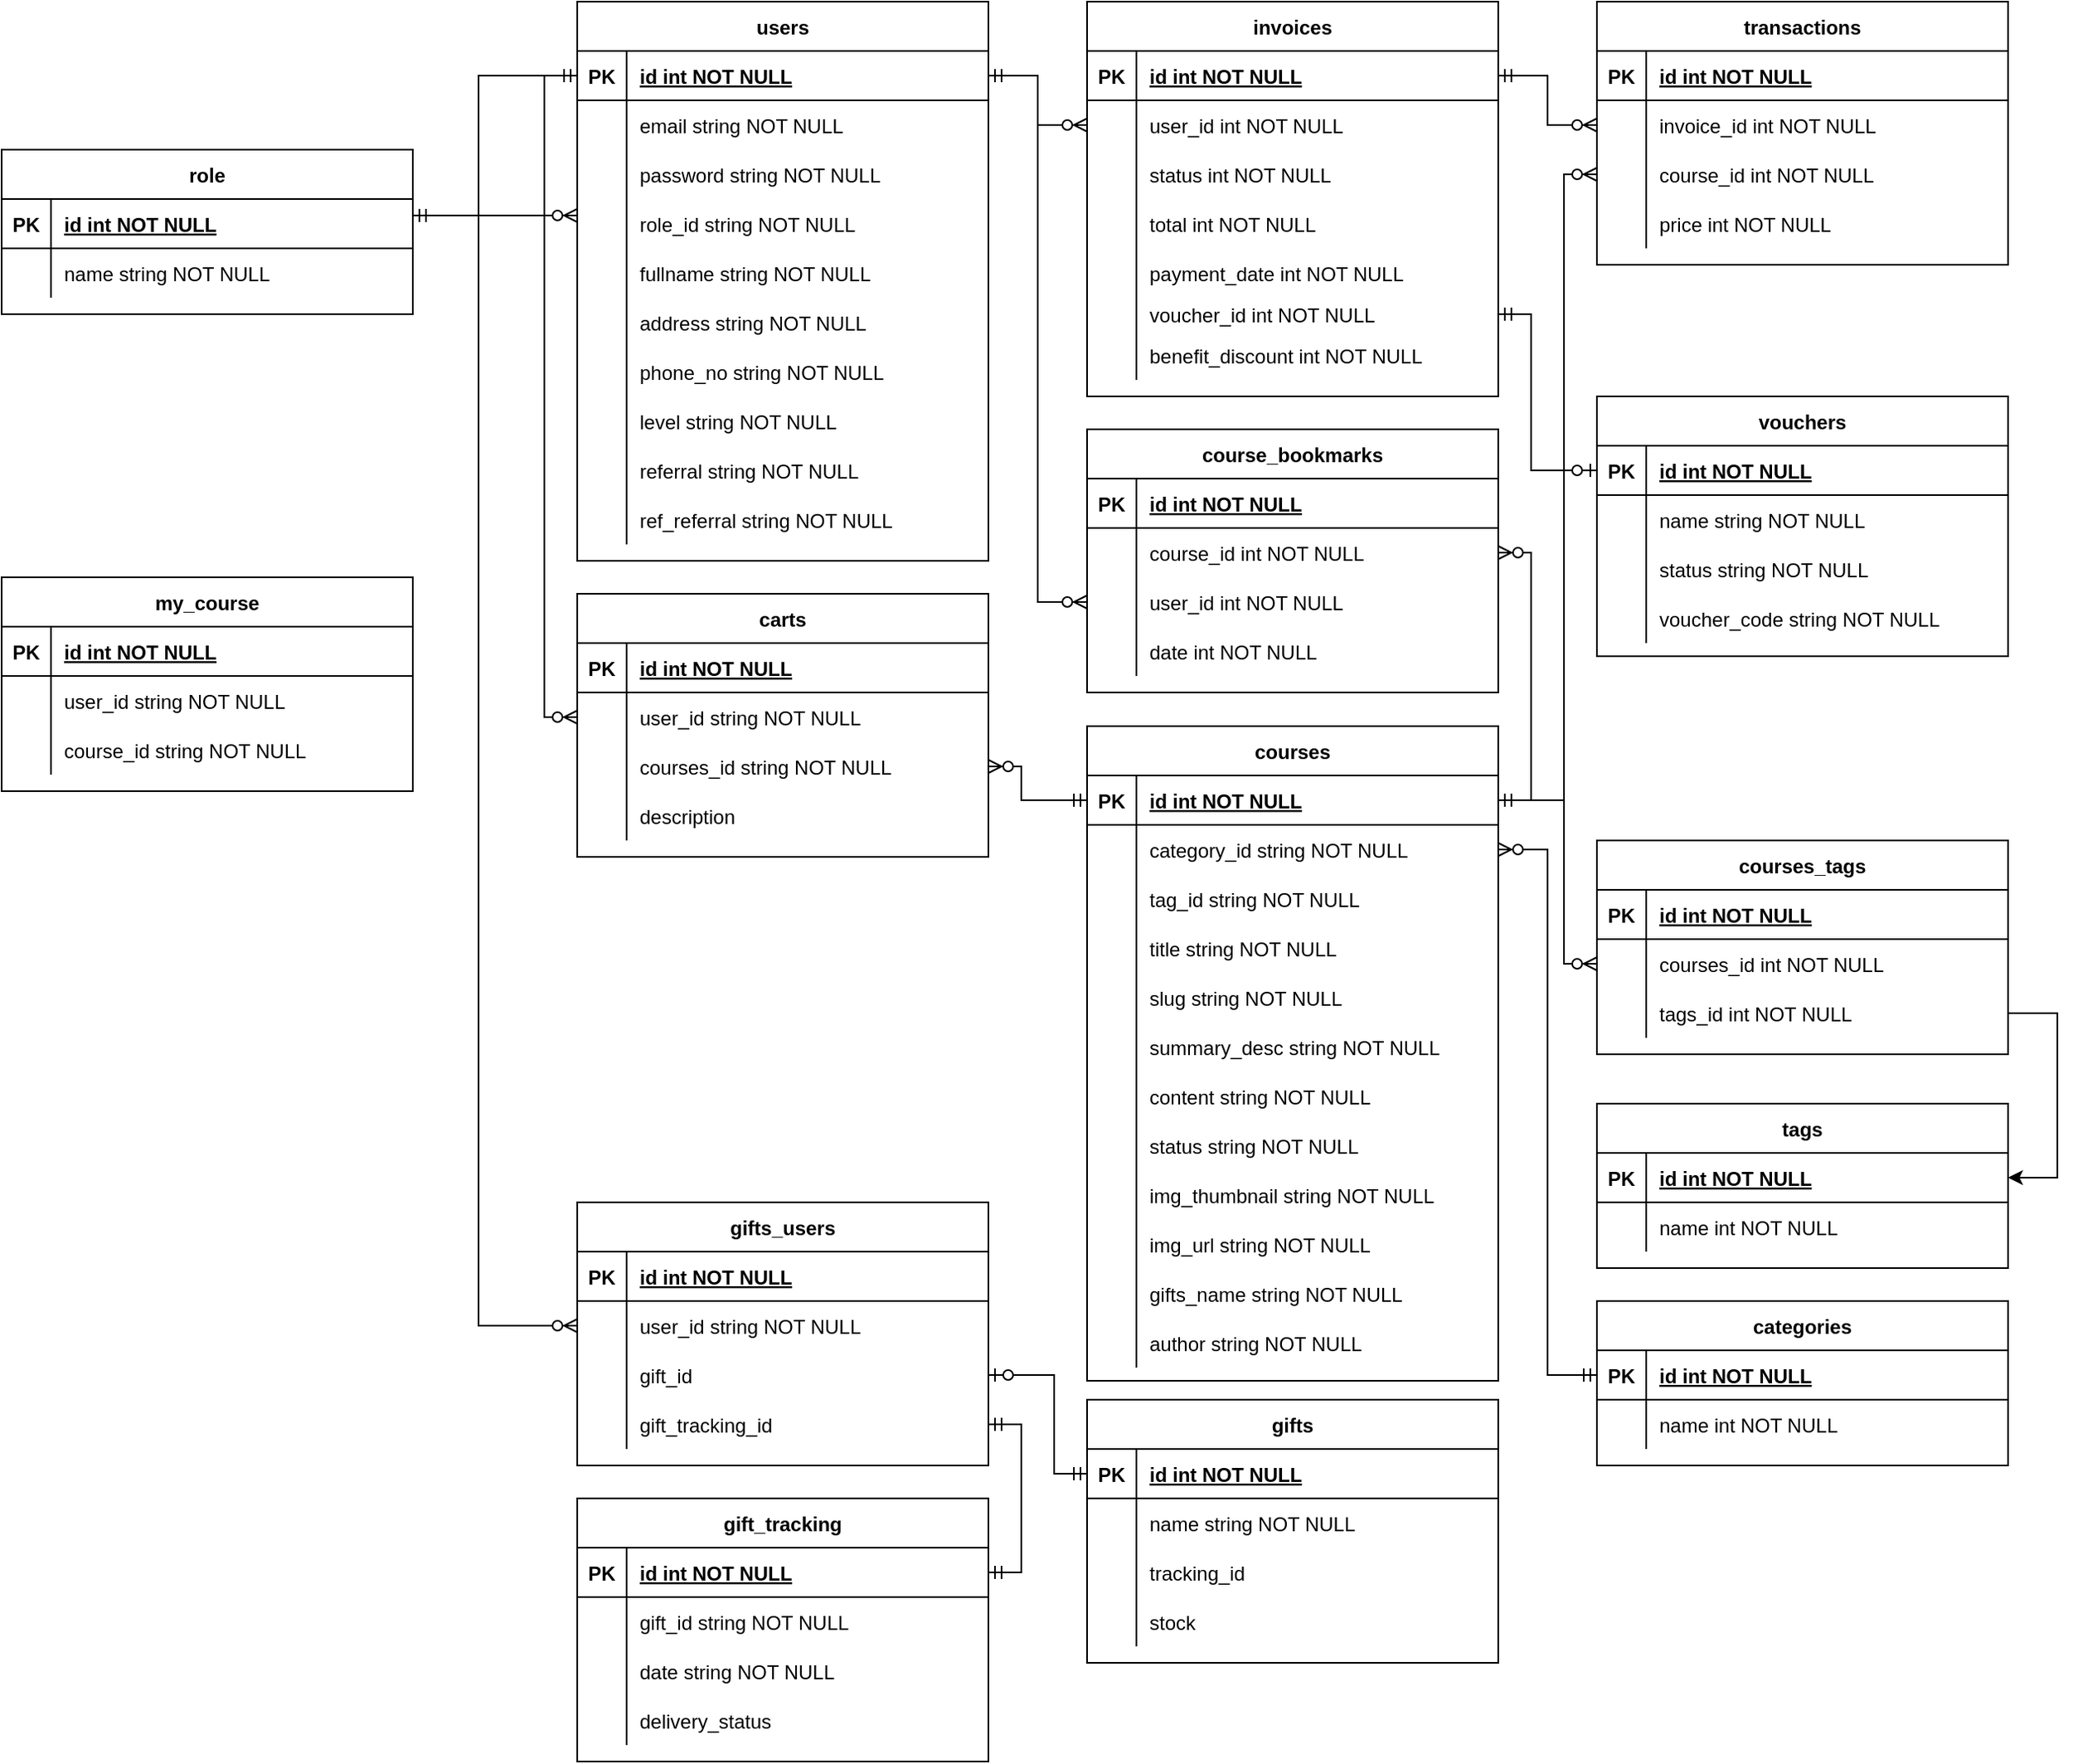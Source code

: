 <mxfile version="20.4.0" type="github" pages="2">
  <diagram id="R2lEEEUBdFMjLlhIrx00" name="ERD">
    <mxGraphModel dx="2158" dy="1534" grid="1" gridSize="10" guides="1" tooltips="1" connect="1" arrows="1" fold="1" page="1" pageScale="1" pageWidth="850" pageHeight="1100" math="0" shadow="0" extFonts="Permanent Marker^https://fonts.googleapis.com/css?family=Permanent+Marker">
      <root>
        <mxCell id="0" />
        <mxCell id="1" parent="0" />
        <mxCell id="tSF6GhgpEOpoTIe3DIja-1" value="users" style="shape=table;startSize=30;container=1;collapsible=1;childLayout=tableLayout;fixedRows=1;rowLines=0;fontStyle=1;align=center;resizeLast=1;" parent="1" vertex="1">
          <mxGeometry x="-180" y="70" width="250" height="340.0" as="geometry" />
        </mxCell>
        <mxCell id="tSF6GhgpEOpoTIe3DIja-2" value="" style="shape=partialRectangle;collapsible=0;dropTarget=0;pointerEvents=0;fillColor=none;points=[[0,0.5],[1,0.5]];portConstraint=eastwest;top=0;left=0;right=0;bottom=1;" parent="tSF6GhgpEOpoTIe3DIja-1" vertex="1">
          <mxGeometry y="30" width="250" height="30" as="geometry" />
        </mxCell>
        <mxCell id="tSF6GhgpEOpoTIe3DIja-3" value="PK" style="shape=partialRectangle;overflow=hidden;connectable=0;fillColor=none;top=0;left=0;bottom=0;right=0;fontStyle=1;" parent="tSF6GhgpEOpoTIe3DIja-2" vertex="1">
          <mxGeometry width="30" height="30" as="geometry">
            <mxRectangle width="30" height="30" as="alternateBounds" />
          </mxGeometry>
        </mxCell>
        <mxCell id="tSF6GhgpEOpoTIe3DIja-4" value="id int NOT NULL " style="shape=partialRectangle;overflow=hidden;connectable=0;fillColor=none;top=0;left=0;bottom=0;right=0;align=left;spacingLeft=6;fontStyle=5;" parent="tSF6GhgpEOpoTIe3DIja-2" vertex="1">
          <mxGeometry x="30" width="220" height="30" as="geometry">
            <mxRectangle width="220" height="30" as="alternateBounds" />
          </mxGeometry>
        </mxCell>
        <mxCell id="tSF6GhgpEOpoTIe3DIja-5" value="" style="shape=partialRectangle;collapsible=0;dropTarget=0;pointerEvents=0;fillColor=none;points=[[0,0.5],[1,0.5]];portConstraint=eastwest;top=0;left=0;right=0;bottom=0;" parent="tSF6GhgpEOpoTIe3DIja-1" vertex="1">
          <mxGeometry y="60" width="250" height="30" as="geometry" />
        </mxCell>
        <mxCell id="tSF6GhgpEOpoTIe3DIja-6" value="" style="shape=partialRectangle;overflow=hidden;connectable=0;fillColor=none;top=0;left=0;bottom=0;right=0;" parent="tSF6GhgpEOpoTIe3DIja-5" vertex="1">
          <mxGeometry width="30" height="30" as="geometry">
            <mxRectangle width="30" height="30" as="alternateBounds" />
          </mxGeometry>
        </mxCell>
        <mxCell id="tSF6GhgpEOpoTIe3DIja-7" value="email string NOT NULL" style="shape=partialRectangle;overflow=hidden;connectable=0;fillColor=none;top=0;left=0;bottom=0;right=0;align=left;spacingLeft=6;" parent="tSF6GhgpEOpoTIe3DIja-5" vertex="1">
          <mxGeometry x="30" width="220" height="30" as="geometry">
            <mxRectangle width="220" height="30" as="alternateBounds" />
          </mxGeometry>
        </mxCell>
        <mxCell id="tSF6GhgpEOpoTIe3DIja-8" value="" style="shape=partialRectangle;collapsible=0;dropTarget=0;pointerEvents=0;fillColor=none;points=[[0,0.5],[1,0.5]];portConstraint=eastwest;top=0;left=0;right=0;bottom=0;" parent="tSF6GhgpEOpoTIe3DIja-1" vertex="1">
          <mxGeometry y="90" width="250" height="30" as="geometry" />
        </mxCell>
        <mxCell id="tSF6GhgpEOpoTIe3DIja-9" value="" style="shape=partialRectangle;overflow=hidden;connectable=0;fillColor=none;top=0;left=0;bottom=0;right=0;" parent="tSF6GhgpEOpoTIe3DIja-8" vertex="1">
          <mxGeometry width="30" height="30" as="geometry">
            <mxRectangle width="30" height="30" as="alternateBounds" />
          </mxGeometry>
        </mxCell>
        <mxCell id="tSF6GhgpEOpoTIe3DIja-10" value="password string NOT NULL" style="shape=partialRectangle;overflow=hidden;connectable=0;fillColor=none;top=0;left=0;bottom=0;right=0;align=left;spacingLeft=6;" parent="tSF6GhgpEOpoTIe3DIja-8" vertex="1">
          <mxGeometry x="30" width="220" height="30" as="geometry">
            <mxRectangle width="220" height="30" as="alternateBounds" />
          </mxGeometry>
        </mxCell>
        <mxCell id="tSF6GhgpEOpoTIe3DIja-11" value="" style="shape=partialRectangle;collapsible=0;dropTarget=0;pointerEvents=0;fillColor=none;points=[[0,0.5],[1,0.5]];portConstraint=eastwest;top=0;left=0;right=0;bottom=0;" parent="tSF6GhgpEOpoTIe3DIja-1" vertex="1">
          <mxGeometry y="120" width="250" height="30" as="geometry" />
        </mxCell>
        <mxCell id="tSF6GhgpEOpoTIe3DIja-12" value="" style="shape=partialRectangle;overflow=hidden;connectable=0;fillColor=none;top=0;left=0;bottom=0;right=0;" parent="tSF6GhgpEOpoTIe3DIja-11" vertex="1">
          <mxGeometry width="30" height="30" as="geometry">
            <mxRectangle width="30" height="30" as="alternateBounds" />
          </mxGeometry>
        </mxCell>
        <mxCell id="tSF6GhgpEOpoTIe3DIja-13" value="role_id string NOT NULL" style="shape=partialRectangle;overflow=hidden;connectable=0;fillColor=none;top=0;left=0;bottom=0;right=0;align=left;spacingLeft=6;" parent="tSF6GhgpEOpoTIe3DIja-11" vertex="1">
          <mxGeometry x="30" width="220" height="30" as="geometry">
            <mxRectangle width="220" height="30" as="alternateBounds" />
          </mxGeometry>
        </mxCell>
        <mxCell id="tSF6GhgpEOpoTIe3DIja-14" value="" style="shape=partialRectangle;collapsible=0;dropTarget=0;pointerEvents=0;fillColor=none;points=[[0,0.5],[1,0.5]];portConstraint=eastwest;top=0;left=0;right=0;bottom=0;" parent="tSF6GhgpEOpoTIe3DIja-1" vertex="1">
          <mxGeometry y="150" width="250" height="30" as="geometry" />
        </mxCell>
        <mxCell id="tSF6GhgpEOpoTIe3DIja-15" value="" style="shape=partialRectangle;overflow=hidden;connectable=0;fillColor=none;top=0;left=0;bottom=0;right=0;" parent="tSF6GhgpEOpoTIe3DIja-14" vertex="1">
          <mxGeometry width="30" height="30" as="geometry">
            <mxRectangle width="30" height="30" as="alternateBounds" />
          </mxGeometry>
        </mxCell>
        <mxCell id="tSF6GhgpEOpoTIe3DIja-16" value="fullname string NOT NULL" style="shape=partialRectangle;overflow=hidden;connectable=0;fillColor=none;top=0;left=0;bottom=0;right=0;align=left;spacingLeft=6;" parent="tSF6GhgpEOpoTIe3DIja-14" vertex="1">
          <mxGeometry x="30" width="220" height="30" as="geometry">
            <mxRectangle width="220" height="30" as="alternateBounds" />
          </mxGeometry>
        </mxCell>
        <mxCell id="tSF6GhgpEOpoTIe3DIja-17" value="" style="shape=partialRectangle;collapsible=0;dropTarget=0;pointerEvents=0;fillColor=none;points=[[0,0.5],[1,0.5]];portConstraint=eastwest;top=0;left=0;right=0;bottom=0;" parent="tSF6GhgpEOpoTIe3DIja-1" vertex="1">
          <mxGeometry y="180" width="250" height="30" as="geometry" />
        </mxCell>
        <mxCell id="tSF6GhgpEOpoTIe3DIja-18" value="" style="shape=partialRectangle;overflow=hidden;connectable=0;fillColor=none;top=0;left=0;bottom=0;right=0;" parent="tSF6GhgpEOpoTIe3DIja-17" vertex="1">
          <mxGeometry width="30" height="30" as="geometry">
            <mxRectangle width="30" height="30" as="alternateBounds" />
          </mxGeometry>
        </mxCell>
        <mxCell id="tSF6GhgpEOpoTIe3DIja-19" value="address string NOT NULL" style="shape=partialRectangle;overflow=hidden;connectable=0;fillColor=none;top=0;left=0;bottom=0;right=0;align=left;spacingLeft=6;" parent="tSF6GhgpEOpoTIe3DIja-17" vertex="1">
          <mxGeometry x="30" width="220" height="30" as="geometry">
            <mxRectangle width="220" height="30" as="alternateBounds" />
          </mxGeometry>
        </mxCell>
        <mxCell id="tSF6GhgpEOpoTIe3DIja-20" value="" style="shape=partialRectangle;collapsible=0;dropTarget=0;pointerEvents=0;fillColor=none;points=[[0,0.5],[1,0.5]];portConstraint=eastwest;top=0;left=0;right=0;bottom=0;" parent="tSF6GhgpEOpoTIe3DIja-1" vertex="1">
          <mxGeometry y="210" width="250" height="30" as="geometry" />
        </mxCell>
        <mxCell id="tSF6GhgpEOpoTIe3DIja-21" value="" style="shape=partialRectangle;overflow=hidden;connectable=0;fillColor=none;top=0;left=0;bottom=0;right=0;" parent="tSF6GhgpEOpoTIe3DIja-20" vertex="1">
          <mxGeometry width="30" height="30" as="geometry">
            <mxRectangle width="30" height="30" as="alternateBounds" />
          </mxGeometry>
        </mxCell>
        <mxCell id="tSF6GhgpEOpoTIe3DIja-22" value="phone_no string NOT NULL" style="shape=partialRectangle;overflow=hidden;connectable=0;fillColor=none;top=0;left=0;bottom=0;right=0;align=left;spacingLeft=6;" parent="tSF6GhgpEOpoTIe3DIja-20" vertex="1">
          <mxGeometry x="30" width="220" height="30" as="geometry">
            <mxRectangle width="220" height="30" as="alternateBounds" />
          </mxGeometry>
        </mxCell>
        <mxCell id="tSF6GhgpEOpoTIe3DIja-23" value="" style="shape=partialRectangle;collapsible=0;dropTarget=0;pointerEvents=0;fillColor=none;points=[[0,0.5],[1,0.5]];portConstraint=eastwest;top=0;left=0;right=0;bottom=0;" parent="tSF6GhgpEOpoTIe3DIja-1" vertex="1">
          <mxGeometry y="240" width="250" height="30" as="geometry" />
        </mxCell>
        <mxCell id="tSF6GhgpEOpoTIe3DIja-24" value="" style="shape=partialRectangle;overflow=hidden;connectable=0;fillColor=none;top=0;left=0;bottom=0;right=0;" parent="tSF6GhgpEOpoTIe3DIja-23" vertex="1">
          <mxGeometry width="30" height="30" as="geometry">
            <mxRectangle width="30" height="30" as="alternateBounds" />
          </mxGeometry>
        </mxCell>
        <mxCell id="tSF6GhgpEOpoTIe3DIja-25" value="level string NOT NULL" style="shape=partialRectangle;overflow=hidden;connectable=0;fillColor=none;top=0;left=0;bottom=0;right=0;align=left;spacingLeft=6;" parent="tSF6GhgpEOpoTIe3DIja-23" vertex="1">
          <mxGeometry x="30" width="220" height="30" as="geometry">
            <mxRectangle width="220" height="30" as="alternateBounds" />
          </mxGeometry>
        </mxCell>
        <mxCell id="tSF6GhgpEOpoTIe3DIja-26" value="" style="shape=partialRectangle;collapsible=0;dropTarget=0;pointerEvents=0;fillColor=none;points=[[0,0.5],[1,0.5]];portConstraint=eastwest;top=0;left=0;right=0;bottom=0;" parent="tSF6GhgpEOpoTIe3DIja-1" vertex="1">
          <mxGeometry y="270" width="250" height="30" as="geometry" />
        </mxCell>
        <mxCell id="tSF6GhgpEOpoTIe3DIja-27" value="" style="shape=partialRectangle;overflow=hidden;connectable=0;fillColor=none;top=0;left=0;bottom=0;right=0;" parent="tSF6GhgpEOpoTIe3DIja-26" vertex="1">
          <mxGeometry width="30" height="30" as="geometry">
            <mxRectangle width="30" height="30" as="alternateBounds" />
          </mxGeometry>
        </mxCell>
        <mxCell id="tSF6GhgpEOpoTIe3DIja-28" value="referral string NOT NULL" style="shape=partialRectangle;overflow=hidden;connectable=0;fillColor=none;top=0;left=0;bottom=0;right=0;align=left;spacingLeft=6;" parent="tSF6GhgpEOpoTIe3DIja-26" vertex="1">
          <mxGeometry x="30" width="220" height="30" as="geometry">
            <mxRectangle width="220" height="30" as="alternateBounds" />
          </mxGeometry>
        </mxCell>
        <mxCell id="tSF6GhgpEOpoTIe3DIja-29" value="" style="shape=partialRectangle;collapsible=0;dropTarget=0;pointerEvents=0;fillColor=none;points=[[0,0.5],[1,0.5]];portConstraint=eastwest;top=0;left=0;right=0;bottom=0;" parent="tSF6GhgpEOpoTIe3DIja-1" vertex="1">
          <mxGeometry y="300" width="250" height="30" as="geometry" />
        </mxCell>
        <mxCell id="tSF6GhgpEOpoTIe3DIja-30" value="" style="shape=partialRectangle;overflow=hidden;connectable=0;fillColor=none;top=0;left=0;bottom=0;right=0;" parent="tSF6GhgpEOpoTIe3DIja-29" vertex="1">
          <mxGeometry width="30" height="30" as="geometry">
            <mxRectangle width="30" height="30" as="alternateBounds" />
          </mxGeometry>
        </mxCell>
        <mxCell id="tSF6GhgpEOpoTIe3DIja-31" value="ref_referral string NOT NULL" style="shape=partialRectangle;overflow=hidden;connectable=0;fillColor=none;top=0;left=0;bottom=0;right=0;align=left;spacingLeft=6;" parent="tSF6GhgpEOpoTIe3DIja-29" vertex="1">
          <mxGeometry x="30" width="220" height="30" as="geometry">
            <mxRectangle width="220" height="30" as="alternateBounds" />
          </mxGeometry>
        </mxCell>
        <mxCell id="tSF6GhgpEOpoTIe3DIja-45" value="courses" style="shape=table;startSize=30;container=1;collapsible=1;childLayout=tableLayout;fixedRows=1;rowLines=0;fontStyle=1;align=center;resizeLast=1;" parent="1" vertex="1">
          <mxGeometry x="130" y="510.5" width="250" height="398.0" as="geometry" />
        </mxCell>
        <mxCell id="tSF6GhgpEOpoTIe3DIja-46" value="" style="shape=partialRectangle;collapsible=0;dropTarget=0;pointerEvents=0;fillColor=none;points=[[0,0.5],[1,0.5]];portConstraint=eastwest;top=0;left=0;right=0;bottom=1;" parent="tSF6GhgpEOpoTIe3DIja-45" vertex="1">
          <mxGeometry y="30" width="250" height="30" as="geometry" />
        </mxCell>
        <mxCell id="tSF6GhgpEOpoTIe3DIja-47" value="PK" style="shape=partialRectangle;overflow=hidden;connectable=0;fillColor=none;top=0;left=0;bottom=0;right=0;fontStyle=1;" parent="tSF6GhgpEOpoTIe3DIja-46" vertex="1">
          <mxGeometry width="30" height="30" as="geometry">
            <mxRectangle width="30" height="30" as="alternateBounds" />
          </mxGeometry>
        </mxCell>
        <mxCell id="tSF6GhgpEOpoTIe3DIja-48" value="id int NOT NULL " style="shape=partialRectangle;overflow=hidden;connectable=0;fillColor=none;top=0;left=0;bottom=0;right=0;align=left;spacingLeft=6;fontStyle=5;" parent="tSF6GhgpEOpoTIe3DIja-46" vertex="1">
          <mxGeometry x="30" width="220" height="30" as="geometry">
            <mxRectangle width="220" height="30" as="alternateBounds" />
          </mxGeometry>
        </mxCell>
        <mxCell id="tSF6GhgpEOpoTIe3DIja-49" value="" style="shape=partialRectangle;collapsible=0;dropTarget=0;pointerEvents=0;fillColor=none;points=[[0,0.5],[1,0.5]];portConstraint=eastwest;top=0;left=0;right=0;bottom=0;" parent="tSF6GhgpEOpoTIe3DIja-45" vertex="1">
          <mxGeometry y="60" width="250" height="30" as="geometry" />
        </mxCell>
        <mxCell id="tSF6GhgpEOpoTIe3DIja-50" value="" style="shape=partialRectangle;overflow=hidden;connectable=0;fillColor=none;top=0;left=0;bottom=0;right=0;" parent="tSF6GhgpEOpoTIe3DIja-49" vertex="1">
          <mxGeometry width="30" height="30" as="geometry">
            <mxRectangle width="30" height="30" as="alternateBounds" />
          </mxGeometry>
        </mxCell>
        <mxCell id="tSF6GhgpEOpoTIe3DIja-51" value="category_id string NOT NULL" style="shape=partialRectangle;overflow=hidden;connectable=0;fillColor=none;top=0;left=0;bottom=0;right=0;align=left;spacingLeft=6;" parent="tSF6GhgpEOpoTIe3DIja-49" vertex="1">
          <mxGeometry x="30" width="220" height="30" as="geometry">
            <mxRectangle width="220" height="30" as="alternateBounds" />
          </mxGeometry>
        </mxCell>
        <mxCell id="tSF6GhgpEOpoTIe3DIja-52" value="" style="shape=partialRectangle;collapsible=0;dropTarget=0;pointerEvents=0;fillColor=none;points=[[0,0.5],[1,0.5]];portConstraint=eastwest;top=0;left=0;right=0;bottom=0;" parent="tSF6GhgpEOpoTIe3DIja-45" vertex="1">
          <mxGeometry y="90" width="250" height="30" as="geometry" />
        </mxCell>
        <mxCell id="tSF6GhgpEOpoTIe3DIja-53" value="" style="shape=partialRectangle;overflow=hidden;connectable=0;fillColor=none;top=0;left=0;bottom=0;right=0;" parent="tSF6GhgpEOpoTIe3DIja-52" vertex="1">
          <mxGeometry width="30" height="30" as="geometry">
            <mxRectangle width="30" height="30" as="alternateBounds" />
          </mxGeometry>
        </mxCell>
        <mxCell id="tSF6GhgpEOpoTIe3DIja-54" value="tag_id string NOT NULL" style="shape=partialRectangle;overflow=hidden;connectable=0;fillColor=none;top=0;left=0;bottom=0;right=0;align=left;spacingLeft=6;" parent="tSF6GhgpEOpoTIe3DIja-52" vertex="1">
          <mxGeometry x="30" width="220" height="30" as="geometry">
            <mxRectangle width="220" height="30" as="alternateBounds" />
          </mxGeometry>
        </mxCell>
        <mxCell id="tSF6GhgpEOpoTIe3DIja-55" value="" style="shape=partialRectangle;collapsible=0;dropTarget=0;pointerEvents=0;fillColor=none;points=[[0,0.5],[1,0.5]];portConstraint=eastwest;top=0;left=0;right=0;bottom=0;" parent="tSF6GhgpEOpoTIe3DIja-45" vertex="1">
          <mxGeometry y="120" width="250" height="30" as="geometry" />
        </mxCell>
        <mxCell id="tSF6GhgpEOpoTIe3DIja-56" value="" style="shape=partialRectangle;overflow=hidden;connectable=0;fillColor=none;top=0;left=0;bottom=0;right=0;" parent="tSF6GhgpEOpoTIe3DIja-55" vertex="1">
          <mxGeometry width="30" height="30" as="geometry">
            <mxRectangle width="30" height="30" as="alternateBounds" />
          </mxGeometry>
        </mxCell>
        <mxCell id="tSF6GhgpEOpoTIe3DIja-57" value="title string NOT NULL" style="shape=partialRectangle;overflow=hidden;connectable=0;fillColor=none;top=0;left=0;bottom=0;right=0;align=left;spacingLeft=6;" parent="tSF6GhgpEOpoTIe3DIja-55" vertex="1">
          <mxGeometry x="30" width="220" height="30" as="geometry">
            <mxRectangle width="220" height="30" as="alternateBounds" />
          </mxGeometry>
        </mxCell>
        <mxCell id="tSF6GhgpEOpoTIe3DIja-58" value="" style="shape=partialRectangle;collapsible=0;dropTarget=0;pointerEvents=0;fillColor=none;points=[[0,0.5],[1,0.5]];portConstraint=eastwest;top=0;left=0;right=0;bottom=0;" parent="tSF6GhgpEOpoTIe3DIja-45" vertex="1">
          <mxGeometry y="150" width="250" height="30" as="geometry" />
        </mxCell>
        <mxCell id="tSF6GhgpEOpoTIe3DIja-59" value="" style="shape=partialRectangle;overflow=hidden;connectable=0;fillColor=none;top=0;left=0;bottom=0;right=0;" parent="tSF6GhgpEOpoTIe3DIja-58" vertex="1">
          <mxGeometry width="30" height="30" as="geometry">
            <mxRectangle width="30" height="30" as="alternateBounds" />
          </mxGeometry>
        </mxCell>
        <mxCell id="tSF6GhgpEOpoTIe3DIja-60" value="slug string NOT NULL" style="shape=partialRectangle;overflow=hidden;connectable=0;fillColor=none;top=0;left=0;bottom=0;right=0;align=left;spacingLeft=6;" parent="tSF6GhgpEOpoTIe3DIja-58" vertex="1">
          <mxGeometry x="30" width="220" height="30" as="geometry">
            <mxRectangle width="220" height="30" as="alternateBounds" />
          </mxGeometry>
        </mxCell>
        <mxCell id="tSF6GhgpEOpoTIe3DIja-61" value="" style="shape=partialRectangle;collapsible=0;dropTarget=0;pointerEvents=0;fillColor=none;points=[[0,0.5],[1,0.5]];portConstraint=eastwest;top=0;left=0;right=0;bottom=0;" parent="tSF6GhgpEOpoTIe3DIja-45" vertex="1">
          <mxGeometry y="180" width="250" height="30" as="geometry" />
        </mxCell>
        <mxCell id="tSF6GhgpEOpoTIe3DIja-62" value="" style="shape=partialRectangle;overflow=hidden;connectable=0;fillColor=none;top=0;left=0;bottom=0;right=0;" parent="tSF6GhgpEOpoTIe3DIja-61" vertex="1">
          <mxGeometry width="30" height="30" as="geometry">
            <mxRectangle width="30" height="30" as="alternateBounds" />
          </mxGeometry>
        </mxCell>
        <mxCell id="tSF6GhgpEOpoTIe3DIja-63" value="summary_desc string NOT NULL" style="shape=partialRectangle;overflow=hidden;connectable=0;fillColor=none;top=0;left=0;bottom=0;right=0;align=left;spacingLeft=6;" parent="tSF6GhgpEOpoTIe3DIja-61" vertex="1">
          <mxGeometry x="30" width="220" height="30" as="geometry">
            <mxRectangle width="220" height="30" as="alternateBounds" />
          </mxGeometry>
        </mxCell>
        <mxCell id="tSF6GhgpEOpoTIe3DIja-64" value="" style="shape=partialRectangle;collapsible=0;dropTarget=0;pointerEvents=0;fillColor=none;points=[[0,0.5],[1,0.5]];portConstraint=eastwest;top=0;left=0;right=0;bottom=0;" parent="tSF6GhgpEOpoTIe3DIja-45" vertex="1">
          <mxGeometry y="210" width="250" height="30" as="geometry" />
        </mxCell>
        <mxCell id="tSF6GhgpEOpoTIe3DIja-65" value="" style="shape=partialRectangle;overflow=hidden;connectable=0;fillColor=none;top=0;left=0;bottom=0;right=0;" parent="tSF6GhgpEOpoTIe3DIja-64" vertex="1">
          <mxGeometry width="30" height="30" as="geometry">
            <mxRectangle width="30" height="30" as="alternateBounds" />
          </mxGeometry>
        </mxCell>
        <mxCell id="tSF6GhgpEOpoTIe3DIja-66" value="content string NOT NULL" style="shape=partialRectangle;overflow=hidden;connectable=0;fillColor=none;top=0;left=0;bottom=0;right=0;align=left;spacingLeft=6;" parent="tSF6GhgpEOpoTIe3DIja-64" vertex="1">
          <mxGeometry x="30" width="220" height="30" as="geometry">
            <mxRectangle width="220" height="30" as="alternateBounds" />
          </mxGeometry>
        </mxCell>
        <mxCell id="tSF6GhgpEOpoTIe3DIja-67" value="" style="shape=partialRectangle;collapsible=0;dropTarget=0;pointerEvents=0;fillColor=none;points=[[0,0.5],[1,0.5]];portConstraint=eastwest;top=0;left=0;right=0;bottom=0;" parent="tSF6GhgpEOpoTIe3DIja-45" vertex="1">
          <mxGeometry y="240" width="250" height="30" as="geometry" />
        </mxCell>
        <mxCell id="tSF6GhgpEOpoTIe3DIja-68" value="" style="shape=partialRectangle;overflow=hidden;connectable=0;fillColor=none;top=0;left=0;bottom=0;right=0;" parent="tSF6GhgpEOpoTIe3DIja-67" vertex="1">
          <mxGeometry width="30" height="30" as="geometry">
            <mxRectangle width="30" height="30" as="alternateBounds" />
          </mxGeometry>
        </mxCell>
        <mxCell id="tSF6GhgpEOpoTIe3DIja-69" value="status string NOT NULL" style="shape=partialRectangle;overflow=hidden;connectable=0;fillColor=none;top=0;left=0;bottom=0;right=0;align=left;spacingLeft=6;" parent="tSF6GhgpEOpoTIe3DIja-67" vertex="1">
          <mxGeometry x="30" width="220" height="30" as="geometry">
            <mxRectangle width="220" height="30" as="alternateBounds" />
          </mxGeometry>
        </mxCell>
        <mxCell id="tSF6GhgpEOpoTIe3DIja-70" value="" style="shape=partialRectangle;collapsible=0;dropTarget=0;pointerEvents=0;fillColor=none;points=[[0,0.5],[1,0.5]];portConstraint=eastwest;top=0;left=0;right=0;bottom=0;" parent="tSF6GhgpEOpoTIe3DIja-45" vertex="1">
          <mxGeometry y="270" width="250" height="30" as="geometry" />
        </mxCell>
        <mxCell id="tSF6GhgpEOpoTIe3DIja-71" value="" style="shape=partialRectangle;overflow=hidden;connectable=0;fillColor=none;top=0;left=0;bottom=0;right=0;" parent="tSF6GhgpEOpoTIe3DIja-70" vertex="1">
          <mxGeometry width="30" height="30" as="geometry">
            <mxRectangle width="30" height="30" as="alternateBounds" />
          </mxGeometry>
        </mxCell>
        <mxCell id="tSF6GhgpEOpoTIe3DIja-72" value="img_thumbnail string NOT NULL" style="shape=partialRectangle;overflow=hidden;connectable=0;fillColor=none;top=0;left=0;bottom=0;right=0;align=left;spacingLeft=6;" parent="tSF6GhgpEOpoTIe3DIja-70" vertex="1">
          <mxGeometry x="30" width="220" height="30" as="geometry">
            <mxRectangle width="220" height="30" as="alternateBounds" />
          </mxGeometry>
        </mxCell>
        <mxCell id="tSF6GhgpEOpoTIe3DIja-73" value="" style="shape=partialRectangle;collapsible=0;dropTarget=0;pointerEvents=0;fillColor=none;points=[[0,0.5],[1,0.5]];portConstraint=eastwest;top=0;left=0;right=0;bottom=0;" parent="tSF6GhgpEOpoTIe3DIja-45" vertex="1">
          <mxGeometry y="300" width="250" height="30" as="geometry" />
        </mxCell>
        <mxCell id="tSF6GhgpEOpoTIe3DIja-74" value="" style="shape=partialRectangle;overflow=hidden;connectable=0;fillColor=none;top=0;left=0;bottom=0;right=0;" parent="tSF6GhgpEOpoTIe3DIja-73" vertex="1">
          <mxGeometry width="30" height="30" as="geometry">
            <mxRectangle width="30" height="30" as="alternateBounds" />
          </mxGeometry>
        </mxCell>
        <mxCell id="tSF6GhgpEOpoTIe3DIja-75" value="img_url string NOT NULL" style="shape=partialRectangle;overflow=hidden;connectable=0;fillColor=none;top=0;left=0;bottom=0;right=0;align=left;spacingLeft=6;" parent="tSF6GhgpEOpoTIe3DIja-73" vertex="1">
          <mxGeometry x="30" width="220" height="30" as="geometry">
            <mxRectangle width="220" height="30" as="alternateBounds" />
          </mxGeometry>
        </mxCell>
        <mxCell id="tSF6GhgpEOpoTIe3DIja-76" value="" style="shape=partialRectangle;collapsible=0;dropTarget=0;pointerEvents=0;fillColor=none;points=[[0,0.5],[1,0.5]];portConstraint=eastwest;top=0;left=0;right=0;bottom=0;" parent="tSF6GhgpEOpoTIe3DIja-45" vertex="1">
          <mxGeometry y="330" width="250" height="30" as="geometry" />
        </mxCell>
        <mxCell id="tSF6GhgpEOpoTIe3DIja-77" value="" style="shape=partialRectangle;overflow=hidden;connectable=0;fillColor=none;top=0;left=0;bottom=0;right=0;" parent="tSF6GhgpEOpoTIe3DIja-76" vertex="1">
          <mxGeometry width="30" height="30" as="geometry">
            <mxRectangle width="30" height="30" as="alternateBounds" />
          </mxGeometry>
        </mxCell>
        <mxCell id="tSF6GhgpEOpoTIe3DIja-78" value="gifts_name string NOT NULL" style="shape=partialRectangle;overflow=hidden;connectable=0;fillColor=none;top=0;left=0;bottom=0;right=0;align=left;spacingLeft=6;" parent="tSF6GhgpEOpoTIe3DIja-76" vertex="1">
          <mxGeometry x="30" width="220" height="30" as="geometry">
            <mxRectangle width="220" height="30" as="alternateBounds" />
          </mxGeometry>
        </mxCell>
        <mxCell id="Tx-RifHzs-dPFF0LyOkw-11" value="" style="shape=partialRectangle;collapsible=0;dropTarget=0;pointerEvents=0;fillColor=none;points=[[0,0.5],[1,0.5]];portConstraint=eastwest;top=0;left=0;right=0;bottom=0;" vertex="1" parent="tSF6GhgpEOpoTIe3DIja-45">
          <mxGeometry y="360" width="250" height="30" as="geometry" />
        </mxCell>
        <mxCell id="Tx-RifHzs-dPFF0LyOkw-12" value="" style="shape=partialRectangle;overflow=hidden;connectable=0;fillColor=none;top=0;left=0;bottom=0;right=0;" vertex="1" parent="Tx-RifHzs-dPFF0LyOkw-11">
          <mxGeometry width="30" height="30" as="geometry">
            <mxRectangle width="30" height="30" as="alternateBounds" />
          </mxGeometry>
        </mxCell>
        <mxCell id="Tx-RifHzs-dPFF0LyOkw-13" value="author string NOT NULL" style="shape=partialRectangle;overflow=hidden;connectable=0;fillColor=none;top=0;left=0;bottom=0;right=0;align=left;spacingLeft=6;" vertex="1" parent="Tx-RifHzs-dPFF0LyOkw-11">
          <mxGeometry x="30" width="220" height="30" as="geometry">
            <mxRectangle width="220" height="30" as="alternateBounds" />
          </mxGeometry>
        </mxCell>
        <mxCell id="tSF6GhgpEOpoTIe3DIja-79" value="courses_tags" style="shape=table;startSize=30;container=1;collapsible=1;childLayout=tableLayout;fixedRows=1;rowLines=0;fontStyle=1;align=center;resizeLast=1;" parent="1" vertex="1">
          <mxGeometry x="440" y="580" width="250" height="130" as="geometry" />
        </mxCell>
        <mxCell id="tSF6GhgpEOpoTIe3DIja-80" value="" style="shape=partialRectangle;collapsible=0;dropTarget=0;pointerEvents=0;fillColor=none;points=[[0,0.5],[1,0.5]];portConstraint=eastwest;top=0;left=0;right=0;bottom=1;" parent="tSF6GhgpEOpoTIe3DIja-79" vertex="1">
          <mxGeometry y="30" width="250" height="30" as="geometry" />
        </mxCell>
        <mxCell id="tSF6GhgpEOpoTIe3DIja-81" value="PK" style="shape=partialRectangle;overflow=hidden;connectable=0;fillColor=none;top=0;left=0;bottom=0;right=0;fontStyle=1;" parent="tSF6GhgpEOpoTIe3DIja-80" vertex="1">
          <mxGeometry width="30" height="30" as="geometry">
            <mxRectangle width="30" height="30" as="alternateBounds" />
          </mxGeometry>
        </mxCell>
        <mxCell id="tSF6GhgpEOpoTIe3DIja-82" value="id int NOT NULL " style="shape=partialRectangle;overflow=hidden;connectable=0;fillColor=none;top=0;left=0;bottom=0;right=0;align=left;spacingLeft=6;fontStyle=5;" parent="tSF6GhgpEOpoTIe3DIja-80" vertex="1">
          <mxGeometry x="30" width="220" height="30" as="geometry">
            <mxRectangle width="220" height="30" as="alternateBounds" />
          </mxGeometry>
        </mxCell>
        <mxCell id="tSF6GhgpEOpoTIe3DIja-83" value="" style="shape=partialRectangle;collapsible=0;dropTarget=0;pointerEvents=0;fillColor=none;points=[[0,0.5],[1,0.5]];portConstraint=eastwest;top=0;left=0;right=0;bottom=0;" parent="tSF6GhgpEOpoTIe3DIja-79" vertex="1">
          <mxGeometry y="60" width="250" height="30" as="geometry" />
        </mxCell>
        <mxCell id="tSF6GhgpEOpoTIe3DIja-84" value="" style="shape=partialRectangle;overflow=hidden;connectable=0;fillColor=none;top=0;left=0;bottom=0;right=0;" parent="tSF6GhgpEOpoTIe3DIja-83" vertex="1">
          <mxGeometry width="30" height="30" as="geometry">
            <mxRectangle width="30" height="30" as="alternateBounds" />
          </mxGeometry>
        </mxCell>
        <mxCell id="tSF6GhgpEOpoTIe3DIja-85" value="courses_id int NOT NULL" style="shape=partialRectangle;overflow=hidden;connectable=0;fillColor=none;top=0;left=0;bottom=0;right=0;align=left;spacingLeft=6;" parent="tSF6GhgpEOpoTIe3DIja-83" vertex="1">
          <mxGeometry x="30" width="220" height="30" as="geometry">
            <mxRectangle width="220" height="30" as="alternateBounds" />
          </mxGeometry>
        </mxCell>
        <mxCell id="t6Ex6y68rE9OpWCrkbIS-9" value="" style="shape=partialRectangle;collapsible=0;dropTarget=0;pointerEvents=0;fillColor=none;points=[[0,0.5],[1,0.5]];portConstraint=eastwest;top=0;left=0;right=0;bottom=0;" parent="tSF6GhgpEOpoTIe3DIja-79" vertex="1">
          <mxGeometry y="90" width="250" height="30" as="geometry" />
        </mxCell>
        <mxCell id="t6Ex6y68rE9OpWCrkbIS-10" value="" style="shape=partialRectangle;overflow=hidden;connectable=0;fillColor=none;top=0;left=0;bottom=0;right=0;" parent="t6Ex6y68rE9OpWCrkbIS-9" vertex="1">
          <mxGeometry width="30" height="30" as="geometry">
            <mxRectangle width="30" height="30" as="alternateBounds" />
          </mxGeometry>
        </mxCell>
        <mxCell id="t6Ex6y68rE9OpWCrkbIS-11" value="tags_id int NOT NULL" style="shape=partialRectangle;overflow=hidden;connectable=0;fillColor=none;top=0;left=0;bottom=0;right=0;align=left;spacingLeft=6;" parent="t6Ex6y68rE9OpWCrkbIS-9" vertex="1">
          <mxGeometry x="30" width="220" height="30" as="geometry">
            <mxRectangle width="220" height="30" as="alternateBounds" />
          </mxGeometry>
        </mxCell>
        <mxCell id="tSF6GhgpEOpoTIe3DIja-86" value="categories" style="shape=table;startSize=30;container=1;collapsible=1;childLayout=tableLayout;fixedRows=1;rowLines=0;fontStyle=1;align=center;resizeLast=1;" parent="1" vertex="1">
          <mxGeometry x="440" y="860" width="250" height="100" as="geometry" />
        </mxCell>
        <mxCell id="tSF6GhgpEOpoTIe3DIja-87" value="" style="shape=partialRectangle;collapsible=0;dropTarget=0;pointerEvents=0;fillColor=none;points=[[0,0.5],[1,0.5]];portConstraint=eastwest;top=0;left=0;right=0;bottom=1;" parent="tSF6GhgpEOpoTIe3DIja-86" vertex="1">
          <mxGeometry y="30" width="250" height="30" as="geometry" />
        </mxCell>
        <mxCell id="tSF6GhgpEOpoTIe3DIja-88" value="PK" style="shape=partialRectangle;overflow=hidden;connectable=0;fillColor=none;top=0;left=0;bottom=0;right=0;fontStyle=1;" parent="tSF6GhgpEOpoTIe3DIja-87" vertex="1">
          <mxGeometry width="30" height="30" as="geometry">
            <mxRectangle width="30" height="30" as="alternateBounds" />
          </mxGeometry>
        </mxCell>
        <mxCell id="tSF6GhgpEOpoTIe3DIja-89" value="id int NOT NULL " style="shape=partialRectangle;overflow=hidden;connectable=0;fillColor=none;top=0;left=0;bottom=0;right=0;align=left;spacingLeft=6;fontStyle=5;" parent="tSF6GhgpEOpoTIe3DIja-87" vertex="1">
          <mxGeometry x="30" width="220" height="30" as="geometry">
            <mxRectangle width="220" height="30" as="alternateBounds" />
          </mxGeometry>
        </mxCell>
        <mxCell id="tSF6GhgpEOpoTIe3DIja-90" value="" style="shape=partialRectangle;collapsible=0;dropTarget=0;pointerEvents=0;fillColor=none;points=[[0,0.5],[1,0.5]];portConstraint=eastwest;top=0;left=0;right=0;bottom=0;" parent="tSF6GhgpEOpoTIe3DIja-86" vertex="1">
          <mxGeometry y="60" width="250" height="30" as="geometry" />
        </mxCell>
        <mxCell id="tSF6GhgpEOpoTIe3DIja-91" value="" style="shape=partialRectangle;overflow=hidden;connectable=0;fillColor=none;top=0;left=0;bottom=0;right=0;" parent="tSF6GhgpEOpoTIe3DIja-90" vertex="1">
          <mxGeometry width="30" height="30" as="geometry">
            <mxRectangle width="30" height="30" as="alternateBounds" />
          </mxGeometry>
        </mxCell>
        <mxCell id="tSF6GhgpEOpoTIe3DIja-92" value="name int NOT NULL" style="shape=partialRectangle;overflow=hidden;connectable=0;fillColor=none;top=0;left=0;bottom=0;right=0;align=left;spacingLeft=6;" parent="tSF6GhgpEOpoTIe3DIja-90" vertex="1">
          <mxGeometry x="30" width="220" height="30" as="geometry">
            <mxRectangle width="220" height="30" as="alternateBounds" />
          </mxGeometry>
        </mxCell>
        <mxCell id="tSF6GhgpEOpoTIe3DIja-93" value="invoices" style="shape=table;startSize=30;container=1;collapsible=1;childLayout=tableLayout;fixedRows=1;rowLines=0;fontStyle=1;align=center;resizeLast=1;" parent="1" vertex="1">
          <mxGeometry x="130" y="70" width="250" height="240" as="geometry" />
        </mxCell>
        <mxCell id="tSF6GhgpEOpoTIe3DIja-94" value="" style="shape=partialRectangle;collapsible=0;dropTarget=0;pointerEvents=0;fillColor=none;points=[[0,0.5],[1,0.5]];portConstraint=eastwest;top=0;left=0;right=0;bottom=1;" parent="tSF6GhgpEOpoTIe3DIja-93" vertex="1">
          <mxGeometry y="30" width="250" height="30" as="geometry" />
        </mxCell>
        <mxCell id="tSF6GhgpEOpoTIe3DIja-95" value="PK" style="shape=partialRectangle;overflow=hidden;connectable=0;fillColor=none;top=0;left=0;bottom=0;right=0;fontStyle=1;" parent="tSF6GhgpEOpoTIe3DIja-94" vertex="1">
          <mxGeometry width="30" height="30" as="geometry">
            <mxRectangle width="30" height="30" as="alternateBounds" />
          </mxGeometry>
        </mxCell>
        <mxCell id="tSF6GhgpEOpoTIe3DIja-96" value="id int NOT NULL " style="shape=partialRectangle;overflow=hidden;connectable=0;fillColor=none;top=0;left=0;bottom=0;right=0;align=left;spacingLeft=6;fontStyle=5;" parent="tSF6GhgpEOpoTIe3DIja-94" vertex="1">
          <mxGeometry x="30" width="220" height="30" as="geometry">
            <mxRectangle width="220" height="30" as="alternateBounds" />
          </mxGeometry>
        </mxCell>
        <mxCell id="tSF6GhgpEOpoTIe3DIja-97" value="" style="shape=partialRectangle;collapsible=0;dropTarget=0;pointerEvents=0;fillColor=none;points=[[0,0.5],[1,0.5]];portConstraint=eastwest;top=0;left=0;right=0;bottom=0;" parent="tSF6GhgpEOpoTIe3DIja-93" vertex="1">
          <mxGeometry y="60" width="250" height="30" as="geometry" />
        </mxCell>
        <mxCell id="tSF6GhgpEOpoTIe3DIja-98" value="" style="shape=partialRectangle;overflow=hidden;connectable=0;fillColor=none;top=0;left=0;bottom=0;right=0;" parent="tSF6GhgpEOpoTIe3DIja-97" vertex="1">
          <mxGeometry width="30" height="30" as="geometry">
            <mxRectangle width="30" height="30" as="alternateBounds" />
          </mxGeometry>
        </mxCell>
        <mxCell id="tSF6GhgpEOpoTIe3DIja-99" value="user_id int NOT NULL" style="shape=partialRectangle;overflow=hidden;connectable=0;fillColor=none;top=0;left=0;bottom=0;right=0;align=left;spacingLeft=6;" parent="tSF6GhgpEOpoTIe3DIja-97" vertex="1">
          <mxGeometry x="30" width="220" height="30" as="geometry">
            <mxRectangle width="220" height="30" as="alternateBounds" />
          </mxGeometry>
        </mxCell>
        <mxCell id="tSF6GhgpEOpoTIe3DIja-100" value="" style="shape=partialRectangle;collapsible=0;dropTarget=0;pointerEvents=0;fillColor=none;points=[[0,0.5],[1,0.5]];portConstraint=eastwest;top=0;left=0;right=0;bottom=0;" parent="tSF6GhgpEOpoTIe3DIja-93" vertex="1">
          <mxGeometry y="90" width="250" height="30" as="geometry" />
        </mxCell>
        <mxCell id="tSF6GhgpEOpoTIe3DIja-101" value="" style="shape=partialRectangle;overflow=hidden;connectable=0;fillColor=none;top=0;left=0;bottom=0;right=0;" parent="tSF6GhgpEOpoTIe3DIja-100" vertex="1">
          <mxGeometry width="30" height="30" as="geometry">
            <mxRectangle width="30" height="30" as="alternateBounds" />
          </mxGeometry>
        </mxCell>
        <mxCell id="tSF6GhgpEOpoTIe3DIja-102" value="status int NOT NULL" style="shape=partialRectangle;overflow=hidden;connectable=0;fillColor=none;top=0;left=0;bottom=0;right=0;align=left;spacingLeft=6;" parent="tSF6GhgpEOpoTIe3DIja-100" vertex="1">
          <mxGeometry x="30" width="220" height="30" as="geometry">
            <mxRectangle width="220" height="30" as="alternateBounds" />
          </mxGeometry>
        </mxCell>
        <mxCell id="tSF6GhgpEOpoTIe3DIja-103" value="" style="shape=partialRectangle;collapsible=0;dropTarget=0;pointerEvents=0;fillColor=none;points=[[0,0.5],[1,0.5]];portConstraint=eastwest;top=0;left=0;right=0;bottom=0;" parent="tSF6GhgpEOpoTIe3DIja-93" vertex="1">
          <mxGeometry y="120" width="250" height="30" as="geometry" />
        </mxCell>
        <mxCell id="tSF6GhgpEOpoTIe3DIja-104" value="" style="shape=partialRectangle;overflow=hidden;connectable=0;fillColor=none;top=0;left=0;bottom=0;right=0;" parent="tSF6GhgpEOpoTIe3DIja-103" vertex="1">
          <mxGeometry width="30" height="30" as="geometry">
            <mxRectangle width="30" height="30" as="alternateBounds" />
          </mxGeometry>
        </mxCell>
        <mxCell id="tSF6GhgpEOpoTIe3DIja-105" value="total int NOT NULL" style="shape=partialRectangle;overflow=hidden;connectable=0;fillColor=none;top=0;left=0;bottom=0;right=0;align=left;spacingLeft=6;" parent="tSF6GhgpEOpoTIe3DIja-103" vertex="1">
          <mxGeometry x="30" width="220" height="30" as="geometry">
            <mxRectangle width="220" height="30" as="alternateBounds" />
          </mxGeometry>
        </mxCell>
        <mxCell id="tSF6GhgpEOpoTIe3DIja-106" value="" style="shape=partialRectangle;collapsible=0;dropTarget=0;pointerEvents=0;fillColor=none;points=[[0,0.5],[1,0.5]];portConstraint=eastwest;top=0;left=0;right=0;bottom=0;" parent="tSF6GhgpEOpoTIe3DIja-93" vertex="1">
          <mxGeometry y="150" width="250" height="30" as="geometry" />
        </mxCell>
        <mxCell id="tSF6GhgpEOpoTIe3DIja-107" value="" style="shape=partialRectangle;overflow=hidden;connectable=0;fillColor=none;top=0;left=0;bottom=0;right=0;" parent="tSF6GhgpEOpoTIe3DIja-106" vertex="1">
          <mxGeometry width="30" height="30" as="geometry">
            <mxRectangle width="30" height="30" as="alternateBounds" />
          </mxGeometry>
        </mxCell>
        <mxCell id="tSF6GhgpEOpoTIe3DIja-108" value="payment_date int NOT NULL" style="shape=partialRectangle;overflow=hidden;connectable=0;fillColor=none;top=0;left=0;bottom=0;right=0;align=left;spacingLeft=6;" parent="tSF6GhgpEOpoTIe3DIja-106" vertex="1">
          <mxGeometry x="30" width="220" height="30" as="geometry">
            <mxRectangle width="220" height="30" as="alternateBounds" />
          </mxGeometry>
        </mxCell>
        <mxCell id="tSF6GhgpEOpoTIe3DIja-109" value="" style="shape=partialRectangle;collapsible=0;dropTarget=0;pointerEvents=0;fillColor=none;points=[[0,0.5],[1,0.5]];portConstraint=eastwest;top=0;left=0;right=0;bottom=0;" parent="tSF6GhgpEOpoTIe3DIja-93" vertex="1">
          <mxGeometry y="180" width="250" height="20" as="geometry" />
        </mxCell>
        <mxCell id="tSF6GhgpEOpoTIe3DIja-110" value="" style="shape=partialRectangle;overflow=hidden;connectable=0;fillColor=none;top=0;left=0;bottom=0;right=0;" parent="tSF6GhgpEOpoTIe3DIja-109" vertex="1">
          <mxGeometry width="30" height="20" as="geometry">
            <mxRectangle width="30" height="20" as="alternateBounds" />
          </mxGeometry>
        </mxCell>
        <mxCell id="tSF6GhgpEOpoTIe3DIja-111" value="voucher_id int NOT NULL" style="shape=partialRectangle;overflow=hidden;connectable=0;fillColor=none;top=0;left=0;bottom=0;right=0;align=left;spacingLeft=6;" parent="tSF6GhgpEOpoTIe3DIja-109" vertex="1">
          <mxGeometry x="30" width="220" height="20" as="geometry">
            <mxRectangle width="220" height="20" as="alternateBounds" />
          </mxGeometry>
        </mxCell>
        <mxCell id="tSF6GhgpEOpoTIe3DIja-112" value="" style="shape=partialRectangle;collapsible=0;dropTarget=0;pointerEvents=0;fillColor=none;points=[[0,0.5],[1,0.5]];portConstraint=eastwest;top=0;left=0;right=0;bottom=0;" parent="tSF6GhgpEOpoTIe3DIja-93" vertex="1">
          <mxGeometry y="200" width="250" height="30" as="geometry" />
        </mxCell>
        <mxCell id="tSF6GhgpEOpoTIe3DIja-113" value="" style="shape=partialRectangle;overflow=hidden;connectable=0;fillColor=none;top=0;left=0;bottom=0;right=0;" parent="tSF6GhgpEOpoTIe3DIja-112" vertex="1">
          <mxGeometry width="30" height="30" as="geometry">
            <mxRectangle width="30" height="30" as="alternateBounds" />
          </mxGeometry>
        </mxCell>
        <mxCell id="tSF6GhgpEOpoTIe3DIja-114" value="benefit_discount int NOT NULL" style="shape=partialRectangle;overflow=hidden;connectable=0;fillColor=none;top=0;left=0;bottom=0;right=0;align=left;spacingLeft=6;" parent="tSF6GhgpEOpoTIe3DIja-112" vertex="1">
          <mxGeometry x="30" width="220" height="30" as="geometry">
            <mxRectangle width="220" height="30" as="alternateBounds" />
          </mxGeometry>
        </mxCell>
        <mxCell id="tSF6GhgpEOpoTIe3DIja-115" value="transactions" style="shape=table;startSize=30;container=1;collapsible=1;childLayout=tableLayout;fixedRows=1;rowLines=0;fontStyle=1;align=center;resizeLast=1;" parent="1" vertex="1">
          <mxGeometry x="440" y="70" width="250" height="160" as="geometry" />
        </mxCell>
        <mxCell id="tSF6GhgpEOpoTIe3DIja-116" value="" style="shape=partialRectangle;collapsible=0;dropTarget=0;pointerEvents=0;fillColor=none;points=[[0,0.5],[1,0.5]];portConstraint=eastwest;top=0;left=0;right=0;bottom=1;" parent="tSF6GhgpEOpoTIe3DIja-115" vertex="1">
          <mxGeometry y="30" width="250" height="30" as="geometry" />
        </mxCell>
        <mxCell id="tSF6GhgpEOpoTIe3DIja-117" value="PK" style="shape=partialRectangle;overflow=hidden;connectable=0;fillColor=none;top=0;left=0;bottom=0;right=0;fontStyle=1;" parent="tSF6GhgpEOpoTIe3DIja-116" vertex="1">
          <mxGeometry width="30" height="30" as="geometry">
            <mxRectangle width="30" height="30" as="alternateBounds" />
          </mxGeometry>
        </mxCell>
        <mxCell id="tSF6GhgpEOpoTIe3DIja-118" value="id int NOT NULL " style="shape=partialRectangle;overflow=hidden;connectable=0;fillColor=none;top=0;left=0;bottom=0;right=0;align=left;spacingLeft=6;fontStyle=5;" parent="tSF6GhgpEOpoTIe3DIja-116" vertex="1">
          <mxGeometry x="30" width="220" height="30" as="geometry">
            <mxRectangle width="220" height="30" as="alternateBounds" />
          </mxGeometry>
        </mxCell>
        <mxCell id="tSF6GhgpEOpoTIe3DIja-119" value="" style="shape=partialRectangle;collapsible=0;dropTarget=0;pointerEvents=0;fillColor=none;points=[[0,0.5],[1,0.5]];portConstraint=eastwest;top=0;left=0;right=0;bottom=0;" parent="tSF6GhgpEOpoTIe3DIja-115" vertex="1">
          <mxGeometry y="60" width="250" height="30" as="geometry" />
        </mxCell>
        <mxCell id="tSF6GhgpEOpoTIe3DIja-120" value="" style="shape=partialRectangle;overflow=hidden;connectable=0;fillColor=none;top=0;left=0;bottom=0;right=0;" parent="tSF6GhgpEOpoTIe3DIja-119" vertex="1">
          <mxGeometry width="30" height="30" as="geometry">
            <mxRectangle width="30" height="30" as="alternateBounds" />
          </mxGeometry>
        </mxCell>
        <mxCell id="tSF6GhgpEOpoTIe3DIja-121" value="invoice_id int NOT NULL" style="shape=partialRectangle;overflow=hidden;connectable=0;fillColor=none;top=0;left=0;bottom=0;right=0;align=left;spacingLeft=6;" parent="tSF6GhgpEOpoTIe3DIja-119" vertex="1">
          <mxGeometry x="30" width="220" height="30" as="geometry">
            <mxRectangle width="220" height="30" as="alternateBounds" />
          </mxGeometry>
        </mxCell>
        <mxCell id="tSF6GhgpEOpoTIe3DIja-122" value="" style="shape=partialRectangle;collapsible=0;dropTarget=0;pointerEvents=0;fillColor=none;points=[[0,0.5],[1,0.5]];portConstraint=eastwest;top=0;left=0;right=0;bottom=0;" parent="tSF6GhgpEOpoTIe3DIja-115" vertex="1">
          <mxGeometry y="90" width="250" height="30" as="geometry" />
        </mxCell>
        <mxCell id="tSF6GhgpEOpoTIe3DIja-123" value="" style="shape=partialRectangle;overflow=hidden;connectable=0;fillColor=none;top=0;left=0;bottom=0;right=0;" parent="tSF6GhgpEOpoTIe3DIja-122" vertex="1">
          <mxGeometry width="30" height="30" as="geometry">
            <mxRectangle width="30" height="30" as="alternateBounds" />
          </mxGeometry>
        </mxCell>
        <mxCell id="tSF6GhgpEOpoTIe3DIja-124" value="course_id int NOT NULL" style="shape=partialRectangle;overflow=hidden;connectable=0;fillColor=none;top=0;left=0;bottom=0;right=0;align=left;spacingLeft=6;" parent="tSF6GhgpEOpoTIe3DIja-122" vertex="1">
          <mxGeometry x="30" width="220" height="30" as="geometry">
            <mxRectangle width="220" height="30" as="alternateBounds" />
          </mxGeometry>
        </mxCell>
        <mxCell id="t6Ex6y68rE9OpWCrkbIS-31" value="" style="shape=partialRectangle;collapsible=0;dropTarget=0;pointerEvents=0;fillColor=none;points=[[0,0.5],[1,0.5]];portConstraint=eastwest;top=0;left=0;right=0;bottom=0;" parent="tSF6GhgpEOpoTIe3DIja-115" vertex="1">
          <mxGeometry y="120" width="250" height="30" as="geometry" />
        </mxCell>
        <mxCell id="t6Ex6y68rE9OpWCrkbIS-32" value="" style="shape=partialRectangle;overflow=hidden;connectable=0;fillColor=none;top=0;left=0;bottom=0;right=0;" parent="t6Ex6y68rE9OpWCrkbIS-31" vertex="1">
          <mxGeometry width="30" height="30" as="geometry">
            <mxRectangle width="30" height="30" as="alternateBounds" />
          </mxGeometry>
        </mxCell>
        <mxCell id="t6Ex6y68rE9OpWCrkbIS-33" value="price int NOT NULL" style="shape=partialRectangle;overflow=hidden;connectable=0;fillColor=none;top=0;left=0;bottom=0;right=0;align=left;spacingLeft=6;" parent="t6Ex6y68rE9OpWCrkbIS-31" vertex="1">
          <mxGeometry x="30" width="220" height="30" as="geometry">
            <mxRectangle width="220" height="30" as="alternateBounds" />
          </mxGeometry>
        </mxCell>
        <mxCell id="tSF6GhgpEOpoTIe3DIja-125" value="" style="edgeStyle=entityRelationEdgeStyle;fontSize=12;html=1;endArrow=ERzeroToMany;startArrow=ERmandOne;rounded=0;" parent="1" source="tSF6GhgpEOpoTIe3DIja-94" target="tSF6GhgpEOpoTIe3DIja-119" edge="1">
          <mxGeometry width="100" height="100" relative="1" as="geometry">
            <mxPoint x="390" y="385" as="sourcePoint" />
            <mxPoint x="460" y="625" as="targetPoint" />
          </mxGeometry>
        </mxCell>
        <mxCell id="tSF6GhgpEOpoTIe3DIja-126" value="" style="edgeStyle=entityRelationEdgeStyle;fontSize=12;html=1;endArrow=ERzeroToMany;startArrow=ERmandOne;rounded=0;" parent="1" source="tSF6GhgpEOpoTIe3DIja-2" target="tSF6GhgpEOpoTIe3DIja-97" edge="1">
          <mxGeometry width="100" height="100" relative="1" as="geometry">
            <mxPoint x="390" y="125" as="sourcePoint" />
            <mxPoint x="450" y="155" as="targetPoint" />
          </mxGeometry>
        </mxCell>
        <mxCell id="tSF6GhgpEOpoTIe3DIja-127" value="vouchers" style="shape=table;startSize=30;container=1;collapsible=1;childLayout=tableLayout;fixedRows=1;rowLines=0;fontStyle=1;align=center;resizeLast=1;" parent="1" vertex="1">
          <mxGeometry x="440" y="310" width="250" height="158" as="geometry" />
        </mxCell>
        <mxCell id="tSF6GhgpEOpoTIe3DIja-128" value="" style="shape=partialRectangle;collapsible=0;dropTarget=0;pointerEvents=0;fillColor=none;points=[[0,0.5],[1,0.5]];portConstraint=eastwest;top=0;left=0;right=0;bottom=1;" parent="tSF6GhgpEOpoTIe3DIja-127" vertex="1">
          <mxGeometry y="30" width="250" height="30" as="geometry" />
        </mxCell>
        <mxCell id="tSF6GhgpEOpoTIe3DIja-129" value="PK" style="shape=partialRectangle;overflow=hidden;connectable=0;fillColor=none;top=0;left=0;bottom=0;right=0;fontStyle=1;" parent="tSF6GhgpEOpoTIe3DIja-128" vertex="1">
          <mxGeometry width="30" height="30" as="geometry">
            <mxRectangle width="30" height="30" as="alternateBounds" />
          </mxGeometry>
        </mxCell>
        <mxCell id="tSF6GhgpEOpoTIe3DIja-130" value="id int NOT NULL " style="shape=partialRectangle;overflow=hidden;connectable=0;fillColor=none;top=0;left=0;bottom=0;right=0;align=left;spacingLeft=6;fontStyle=5;" parent="tSF6GhgpEOpoTIe3DIja-128" vertex="1">
          <mxGeometry x="30" width="220" height="30" as="geometry">
            <mxRectangle width="220" height="30" as="alternateBounds" />
          </mxGeometry>
        </mxCell>
        <mxCell id="tSF6GhgpEOpoTIe3DIja-131" value="" style="shape=partialRectangle;collapsible=0;dropTarget=0;pointerEvents=0;fillColor=none;points=[[0,0.5],[1,0.5]];portConstraint=eastwest;top=0;left=0;right=0;bottom=0;" parent="tSF6GhgpEOpoTIe3DIja-127" vertex="1">
          <mxGeometry y="60" width="250" height="30" as="geometry" />
        </mxCell>
        <mxCell id="tSF6GhgpEOpoTIe3DIja-132" value="" style="shape=partialRectangle;overflow=hidden;connectable=0;fillColor=none;top=0;left=0;bottom=0;right=0;" parent="tSF6GhgpEOpoTIe3DIja-131" vertex="1">
          <mxGeometry width="30" height="30" as="geometry">
            <mxRectangle width="30" height="30" as="alternateBounds" />
          </mxGeometry>
        </mxCell>
        <mxCell id="tSF6GhgpEOpoTIe3DIja-133" value="name string NOT NULL" style="shape=partialRectangle;overflow=hidden;connectable=0;fillColor=none;top=0;left=0;bottom=0;right=0;align=left;spacingLeft=6;" parent="tSF6GhgpEOpoTIe3DIja-131" vertex="1">
          <mxGeometry x="30" width="220" height="30" as="geometry">
            <mxRectangle width="220" height="30" as="alternateBounds" />
          </mxGeometry>
        </mxCell>
        <mxCell id="tSF6GhgpEOpoTIe3DIja-134" value="" style="shape=partialRectangle;collapsible=0;dropTarget=0;pointerEvents=0;fillColor=none;points=[[0,0.5],[1,0.5]];portConstraint=eastwest;top=0;left=0;right=0;bottom=0;" parent="tSF6GhgpEOpoTIe3DIja-127" vertex="1">
          <mxGeometry y="90" width="250" height="30" as="geometry" />
        </mxCell>
        <mxCell id="tSF6GhgpEOpoTIe3DIja-135" value="" style="shape=partialRectangle;overflow=hidden;connectable=0;fillColor=none;top=0;left=0;bottom=0;right=0;" parent="tSF6GhgpEOpoTIe3DIja-134" vertex="1">
          <mxGeometry width="30" height="30" as="geometry">
            <mxRectangle width="30" height="30" as="alternateBounds" />
          </mxGeometry>
        </mxCell>
        <mxCell id="tSF6GhgpEOpoTIe3DIja-136" value="status string NOT NULL" style="shape=partialRectangle;overflow=hidden;connectable=0;fillColor=none;top=0;left=0;bottom=0;right=0;align=left;spacingLeft=6;" parent="tSF6GhgpEOpoTIe3DIja-134" vertex="1">
          <mxGeometry x="30" width="220" height="30" as="geometry">
            <mxRectangle width="220" height="30" as="alternateBounds" />
          </mxGeometry>
        </mxCell>
        <mxCell id="tSF6GhgpEOpoTIe3DIja-137" value="" style="shape=partialRectangle;collapsible=0;dropTarget=0;pointerEvents=0;fillColor=none;points=[[0,0.5],[1,0.5]];portConstraint=eastwest;top=0;left=0;right=0;bottom=0;" parent="tSF6GhgpEOpoTIe3DIja-127" vertex="1">
          <mxGeometry y="120" width="250" height="30" as="geometry" />
        </mxCell>
        <mxCell id="tSF6GhgpEOpoTIe3DIja-138" value="" style="shape=partialRectangle;overflow=hidden;connectable=0;fillColor=none;top=0;left=0;bottom=0;right=0;" parent="tSF6GhgpEOpoTIe3DIja-137" vertex="1">
          <mxGeometry width="30" height="30" as="geometry">
            <mxRectangle width="30" height="30" as="alternateBounds" />
          </mxGeometry>
        </mxCell>
        <mxCell id="tSF6GhgpEOpoTIe3DIja-139" value="voucher_code string NOT NULL" style="shape=partialRectangle;overflow=hidden;connectable=0;fillColor=none;top=0;left=0;bottom=0;right=0;align=left;spacingLeft=6;" parent="tSF6GhgpEOpoTIe3DIja-137" vertex="1">
          <mxGeometry x="30" width="220" height="30" as="geometry">
            <mxRectangle width="220" height="30" as="alternateBounds" />
          </mxGeometry>
        </mxCell>
        <mxCell id="tSF6GhgpEOpoTIe3DIja-140" value="gifts" style="shape=table;startSize=30;container=1;collapsible=1;childLayout=tableLayout;fixedRows=1;rowLines=0;fontStyle=1;align=center;resizeLast=1;" parent="1" vertex="1">
          <mxGeometry x="130" y="920" width="250" height="160" as="geometry" />
        </mxCell>
        <mxCell id="tSF6GhgpEOpoTIe3DIja-141" value="" style="shape=partialRectangle;collapsible=0;dropTarget=0;pointerEvents=0;fillColor=none;points=[[0,0.5],[1,0.5]];portConstraint=eastwest;top=0;left=0;right=0;bottom=1;" parent="tSF6GhgpEOpoTIe3DIja-140" vertex="1">
          <mxGeometry y="30" width="250" height="30" as="geometry" />
        </mxCell>
        <mxCell id="tSF6GhgpEOpoTIe3DIja-142" value="PK" style="shape=partialRectangle;overflow=hidden;connectable=0;fillColor=none;top=0;left=0;bottom=0;right=0;fontStyle=1;" parent="tSF6GhgpEOpoTIe3DIja-141" vertex="1">
          <mxGeometry width="30" height="30" as="geometry">
            <mxRectangle width="30" height="30" as="alternateBounds" />
          </mxGeometry>
        </mxCell>
        <mxCell id="tSF6GhgpEOpoTIe3DIja-143" value="id int NOT NULL " style="shape=partialRectangle;overflow=hidden;connectable=0;fillColor=none;top=0;left=0;bottom=0;right=0;align=left;spacingLeft=6;fontStyle=5;" parent="tSF6GhgpEOpoTIe3DIja-141" vertex="1">
          <mxGeometry x="30" width="220" height="30" as="geometry">
            <mxRectangle width="220" height="30" as="alternateBounds" />
          </mxGeometry>
        </mxCell>
        <mxCell id="tSF6GhgpEOpoTIe3DIja-144" value="" style="shape=partialRectangle;collapsible=0;dropTarget=0;pointerEvents=0;fillColor=none;points=[[0,0.5],[1,0.5]];portConstraint=eastwest;top=0;left=0;right=0;bottom=0;" parent="tSF6GhgpEOpoTIe3DIja-140" vertex="1">
          <mxGeometry y="60" width="250" height="30" as="geometry" />
        </mxCell>
        <mxCell id="tSF6GhgpEOpoTIe3DIja-145" value="" style="shape=partialRectangle;overflow=hidden;connectable=0;fillColor=none;top=0;left=0;bottom=0;right=0;" parent="tSF6GhgpEOpoTIe3DIja-144" vertex="1">
          <mxGeometry width="30" height="30" as="geometry">
            <mxRectangle width="30" height="30" as="alternateBounds" />
          </mxGeometry>
        </mxCell>
        <mxCell id="tSF6GhgpEOpoTIe3DIja-146" value="name string NOT NULL" style="shape=partialRectangle;overflow=hidden;connectable=0;fillColor=none;top=0;left=0;bottom=0;right=0;align=left;spacingLeft=6;" parent="tSF6GhgpEOpoTIe3DIja-144" vertex="1">
          <mxGeometry x="30" width="220" height="30" as="geometry">
            <mxRectangle width="220" height="30" as="alternateBounds" />
          </mxGeometry>
        </mxCell>
        <mxCell id="tSF6GhgpEOpoTIe3DIja-147" value="" style="shape=partialRectangle;collapsible=0;dropTarget=0;pointerEvents=0;fillColor=none;points=[[0,0.5],[1,0.5]];portConstraint=eastwest;top=0;left=0;right=0;bottom=0;" parent="tSF6GhgpEOpoTIe3DIja-140" vertex="1">
          <mxGeometry y="90" width="250" height="30" as="geometry" />
        </mxCell>
        <mxCell id="tSF6GhgpEOpoTIe3DIja-148" value="" style="shape=partialRectangle;overflow=hidden;connectable=0;fillColor=none;top=0;left=0;bottom=0;right=0;" parent="tSF6GhgpEOpoTIe3DIja-147" vertex="1">
          <mxGeometry width="30" height="30" as="geometry">
            <mxRectangle width="30" height="30" as="alternateBounds" />
          </mxGeometry>
        </mxCell>
        <mxCell id="tSF6GhgpEOpoTIe3DIja-149" value="tracking_id" style="shape=partialRectangle;overflow=hidden;connectable=0;fillColor=none;top=0;left=0;bottom=0;right=0;align=left;spacingLeft=6;" parent="tSF6GhgpEOpoTIe3DIja-147" vertex="1">
          <mxGeometry x="30" width="220" height="30" as="geometry">
            <mxRectangle width="220" height="30" as="alternateBounds" />
          </mxGeometry>
        </mxCell>
        <mxCell id="tSF6GhgpEOpoTIe3DIja-150" value="" style="shape=partialRectangle;collapsible=0;dropTarget=0;pointerEvents=0;fillColor=none;points=[[0,0.5],[1,0.5]];portConstraint=eastwest;top=0;left=0;right=0;bottom=0;" parent="tSF6GhgpEOpoTIe3DIja-140" vertex="1">
          <mxGeometry y="120" width="250" height="30" as="geometry" />
        </mxCell>
        <mxCell id="tSF6GhgpEOpoTIe3DIja-151" value="" style="shape=partialRectangle;overflow=hidden;connectable=0;fillColor=none;top=0;left=0;bottom=0;right=0;" parent="tSF6GhgpEOpoTIe3DIja-150" vertex="1">
          <mxGeometry width="30" height="30" as="geometry">
            <mxRectangle width="30" height="30" as="alternateBounds" />
          </mxGeometry>
        </mxCell>
        <mxCell id="tSF6GhgpEOpoTIe3DIja-152" value="stock" style="shape=partialRectangle;overflow=hidden;connectable=0;fillColor=none;top=0;left=0;bottom=0;right=0;align=left;spacingLeft=6;" parent="tSF6GhgpEOpoTIe3DIja-150" vertex="1">
          <mxGeometry x="30" width="220" height="30" as="geometry">
            <mxRectangle width="220" height="30" as="alternateBounds" />
          </mxGeometry>
        </mxCell>
        <mxCell id="tSF6GhgpEOpoTIe3DIja-168" value="gift_tracking" style="shape=table;startSize=30;container=1;collapsible=1;childLayout=tableLayout;fixedRows=1;rowLines=0;fontStyle=1;align=center;resizeLast=1;" parent="1" vertex="1">
          <mxGeometry x="-180" y="980" width="250" height="160" as="geometry" />
        </mxCell>
        <mxCell id="tSF6GhgpEOpoTIe3DIja-169" value="" style="shape=partialRectangle;collapsible=0;dropTarget=0;pointerEvents=0;fillColor=none;points=[[0,0.5],[1,0.5]];portConstraint=eastwest;top=0;left=0;right=0;bottom=1;" parent="tSF6GhgpEOpoTIe3DIja-168" vertex="1">
          <mxGeometry y="30" width="250" height="30" as="geometry" />
        </mxCell>
        <mxCell id="tSF6GhgpEOpoTIe3DIja-170" value="PK" style="shape=partialRectangle;overflow=hidden;connectable=0;fillColor=none;top=0;left=0;bottom=0;right=0;fontStyle=1;" parent="tSF6GhgpEOpoTIe3DIja-169" vertex="1">
          <mxGeometry width="30" height="30" as="geometry">
            <mxRectangle width="30" height="30" as="alternateBounds" />
          </mxGeometry>
        </mxCell>
        <mxCell id="tSF6GhgpEOpoTIe3DIja-171" value="id int NOT NULL " style="shape=partialRectangle;overflow=hidden;connectable=0;fillColor=none;top=0;left=0;bottom=0;right=0;align=left;spacingLeft=6;fontStyle=5;" parent="tSF6GhgpEOpoTIe3DIja-169" vertex="1">
          <mxGeometry x="30" width="220" height="30" as="geometry">
            <mxRectangle width="220" height="30" as="alternateBounds" />
          </mxGeometry>
        </mxCell>
        <mxCell id="tSF6GhgpEOpoTIe3DIja-172" value="" style="shape=partialRectangle;collapsible=0;dropTarget=0;pointerEvents=0;fillColor=none;points=[[0,0.5],[1,0.5]];portConstraint=eastwest;top=0;left=0;right=0;bottom=0;" parent="tSF6GhgpEOpoTIe3DIja-168" vertex="1">
          <mxGeometry y="60" width="250" height="30" as="geometry" />
        </mxCell>
        <mxCell id="tSF6GhgpEOpoTIe3DIja-173" value="" style="shape=partialRectangle;overflow=hidden;connectable=0;fillColor=none;top=0;left=0;bottom=0;right=0;" parent="tSF6GhgpEOpoTIe3DIja-172" vertex="1">
          <mxGeometry width="30" height="30" as="geometry">
            <mxRectangle width="30" height="30" as="alternateBounds" />
          </mxGeometry>
        </mxCell>
        <mxCell id="tSF6GhgpEOpoTIe3DIja-174" value="gift_id string NOT NULL" style="shape=partialRectangle;overflow=hidden;connectable=0;fillColor=none;top=0;left=0;bottom=0;right=0;align=left;spacingLeft=6;" parent="tSF6GhgpEOpoTIe3DIja-172" vertex="1">
          <mxGeometry x="30" width="220" height="30" as="geometry">
            <mxRectangle width="220" height="30" as="alternateBounds" />
          </mxGeometry>
        </mxCell>
        <mxCell id="tSF6GhgpEOpoTIe3DIja-175" value="" style="shape=partialRectangle;collapsible=0;dropTarget=0;pointerEvents=0;fillColor=none;points=[[0,0.5],[1,0.5]];portConstraint=eastwest;top=0;left=0;right=0;bottom=0;" parent="tSF6GhgpEOpoTIe3DIja-168" vertex="1">
          <mxGeometry y="90" width="250" height="30" as="geometry" />
        </mxCell>
        <mxCell id="tSF6GhgpEOpoTIe3DIja-176" value="" style="shape=partialRectangle;overflow=hidden;connectable=0;fillColor=none;top=0;left=0;bottom=0;right=0;" parent="tSF6GhgpEOpoTIe3DIja-175" vertex="1">
          <mxGeometry width="30" height="30" as="geometry">
            <mxRectangle width="30" height="30" as="alternateBounds" />
          </mxGeometry>
        </mxCell>
        <mxCell id="tSF6GhgpEOpoTIe3DIja-177" value="date string NOT NULL" style="shape=partialRectangle;overflow=hidden;connectable=0;fillColor=none;top=0;left=0;bottom=0;right=0;align=left;spacingLeft=6;" parent="tSF6GhgpEOpoTIe3DIja-175" vertex="1">
          <mxGeometry x="30" width="220" height="30" as="geometry">
            <mxRectangle width="220" height="30" as="alternateBounds" />
          </mxGeometry>
        </mxCell>
        <mxCell id="tSF6GhgpEOpoTIe3DIja-178" value="" style="shape=partialRectangle;collapsible=0;dropTarget=0;pointerEvents=0;fillColor=none;points=[[0,0.5],[1,0.5]];portConstraint=eastwest;top=0;left=0;right=0;bottom=0;" parent="tSF6GhgpEOpoTIe3DIja-168" vertex="1">
          <mxGeometry y="120" width="250" height="30" as="geometry" />
        </mxCell>
        <mxCell id="tSF6GhgpEOpoTIe3DIja-179" value="" style="shape=partialRectangle;overflow=hidden;connectable=0;fillColor=none;top=0;left=0;bottom=0;right=0;" parent="tSF6GhgpEOpoTIe3DIja-178" vertex="1">
          <mxGeometry width="30" height="30" as="geometry">
            <mxRectangle width="30" height="30" as="alternateBounds" />
          </mxGeometry>
        </mxCell>
        <mxCell id="tSF6GhgpEOpoTIe3DIja-180" value="delivery_status" style="shape=partialRectangle;overflow=hidden;connectable=0;fillColor=none;top=0;left=0;bottom=0;right=0;align=left;spacingLeft=6;" parent="tSF6GhgpEOpoTIe3DIja-178" vertex="1">
          <mxGeometry x="30" width="220" height="30" as="geometry">
            <mxRectangle width="220" height="30" as="alternateBounds" />
          </mxGeometry>
        </mxCell>
        <mxCell id="tSF6GhgpEOpoTIe3DIja-181" value="" style="edgeStyle=elbowEdgeStyle;fontSize=12;html=1;endArrow=ERzeroToMany;startArrow=ERmandOne;rounded=0;" parent="1" source="tSF6GhgpEOpoTIe3DIja-2" target="tSF6GhgpEOpoTIe3DIja-200" edge="1">
          <mxGeometry width="100" height="100" relative="1" as="geometry">
            <mxPoint x="-170" y="125" as="sourcePoint" />
            <mxPoint x="-370" y="810" as="targetPoint" />
            <Array as="points">
              <mxPoint x="-240" y="510" />
              <mxPoint x="-340" y="470" />
              <mxPoint x="-200" y="410" />
              <mxPoint x="-230" y="420" />
              <mxPoint x="-190" y="350" />
            </Array>
          </mxGeometry>
        </mxCell>
        <mxCell id="tSF6GhgpEOpoTIe3DIja-182" value="course_bookmarks" style="shape=table;startSize=30;container=1;collapsible=1;childLayout=tableLayout;fixedRows=1;rowLines=0;fontStyle=1;align=center;resizeLast=1;" parent="1" vertex="1">
          <mxGeometry x="130" y="330" width="250" height="160" as="geometry" />
        </mxCell>
        <mxCell id="tSF6GhgpEOpoTIe3DIja-183" value="" style="shape=partialRectangle;collapsible=0;dropTarget=0;pointerEvents=0;fillColor=none;points=[[0,0.5],[1,0.5]];portConstraint=eastwest;top=0;left=0;right=0;bottom=1;" parent="tSF6GhgpEOpoTIe3DIja-182" vertex="1">
          <mxGeometry y="30" width="250" height="30" as="geometry" />
        </mxCell>
        <mxCell id="tSF6GhgpEOpoTIe3DIja-184" value="PK" style="shape=partialRectangle;overflow=hidden;connectable=0;fillColor=none;top=0;left=0;bottom=0;right=0;fontStyle=1;" parent="tSF6GhgpEOpoTIe3DIja-183" vertex="1">
          <mxGeometry width="30" height="30" as="geometry">
            <mxRectangle width="30" height="30" as="alternateBounds" />
          </mxGeometry>
        </mxCell>
        <mxCell id="tSF6GhgpEOpoTIe3DIja-185" value="id int NOT NULL " style="shape=partialRectangle;overflow=hidden;connectable=0;fillColor=none;top=0;left=0;bottom=0;right=0;align=left;spacingLeft=6;fontStyle=5;" parent="tSF6GhgpEOpoTIe3DIja-183" vertex="1">
          <mxGeometry x="30" width="220" height="30" as="geometry">
            <mxRectangle width="220" height="30" as="alternateBounds" />
          </mxGeometry>
        </mxCell>
        <mxCell id="tSF6GhgpEOpoTIe3DIja-186" value="" style="shape=partialRectangle;collapsible=0;dropTarget=0;pointerEvents=0;fillColor=none;points=[[0,0.5],[1,0.5]];portConstraint=eastwest;top=0;left=0;right=0;bottom=0;" parent="tSF6GhgpEOpoTIe3DIja-182" vertex="1">
          <mxGeometry y="60" width="250" height="30" as="geometry" />
        </mxCell>
        <mxCell id="tSF6GhgpEOpoTIe3DIja-187" value="" style="shape=partialRectangle;overflow=hidden;connectable=0;fillColor=none;top=0;left=0;bottom=0;right=0;" parent="tSF6GhgpEOpoTIe3DIja-186" vertex="1">
          <mxGeometry width="30" height="30" as="geometry">
            <mxRectangle width="30" height="30" as="alternateBounds" />
          </mxGeometry>
        </mxCell>
        <mxCell id="tSF6GhgpEOpoTIe3DIja-188" value="course_id int NOT NULL" style="shape=partialRectangle;overflow=hidden;connectable=0;fillColor=none;top=0;left=0;bottom=0;right=0;align=left;spacingLeft=6;" parent="tSF6GhgpEOpoTIe3DIja-186" vertex="1">
          <mxGeometry x="30" width="220" height="30" as="geometry">
            <mxRectangle width="220" height="30" as="alternateBounds" />
          </mxGeometry>
        </mxCell>
        <mxCell id="tSF6GhgpEOpoTIe3DIja-189" value="" style="shape=partialRectangle;collapsible=0;dropTarget=0;pointerEvents=0;fillColor=none;points=[[0,0.5],[1,0.5]];portConstraint=eastwest;top=0;left=0;right=0;bottom=0;" parent="tSF6GhgpEOpoTIe3DIja-182" vertex="1">
          <mxGeometry y="90" width="250" height="30" as="geometry" />
        </mxCell>
        <mxCell id="tSF6GhgpEOpoTIe3DIja-190" value="" style="shape=partialRectangle;overflow=hidden;connectable=0;fillColor=none;top=0;left=0;bottom=0;right=0;" parent="tSF6GhgpEOpoTIe3DIja-189" vertex="1">
          <mxGeometry width="30" height="30" as="geometry">
            <mxRectangle width="30" height="30" as="alternateBounds" />
          </mxGeometry>
        </mxCell>
        <mxCell id="tSF6GhgpEOpoTIe3DIja-191" value="user_id int NOT NULL" style="shape=partialRectangle;overflow=hidden;connectable=0;fillColor=none;top=0;left=0;bottom=0;right=0;align=left;spacingLeft=6;" parent="tSF6GhgpEOpoTIe3DIja-189" vertex="1">
          <mxGeometry x="30" width="220" height="30" as="geometry">
            <mxRectangle width="220" height="30" as="alternateBounds" />
          </mxGeometry>
        </mxCell>
        <mxCell id="tSF6GhgpEOpoTIe3DIja-192" value="" style="shape=partialRectangle;collapsible=0;dropTarget=0;pointerEvents=0;fillColor=none;points=[[0,0.5],[1,0.5]];portConstraint=eastwest;top=0;left=0;right=0;bottom=0;" parent="tSF6GhgpEOpoTIe3DIja-182" vertex="1">
          <mxGeometry y="120" width="250" height="30" as="geometry" />
        </mxCell>
        <mxCell id="tSF6GhgpEOpoTIe3DIja-193" value="" style="shape=partialRectangle;overflow=hidden;connectable=0;fillColor=none;top=0;left=0;bottom=0;right=0;" parent="tSF6GhgpEOpoTIe3DIja-192" vertex="1">
          <mxGeometry width="30" height="30" as="geometry">
            <mxRectangle width="30" height="30" as="alternateBounds" />
          </mxGeometry>
        </mxCell>
        <mxCell id="tSF6GhgpEOpoTIe3DIja-194" value="date int NOT NULL" style="shape=partialRectangle;overflow=hidden;connectable=0;fillColor=none;top=0;left=0;bottom=0;right=0;align=left;spacingLeft=6;" parent="tSF6GhgpEOpoTIe3DIja-192" vertex="1">
          <mxGeometry x="30" width="220" height="30" as="geometry">
            <mxRectangle width="220" height="30" as="alternateBounds" />
          </mxGeometry>
        </mxCell>
        <mxCell id="tSF6GhgpEOpoTIe3DIja-195" value="" style="edgeStyle=elbowEdgeStyle;fontSize=12;html=1;endArrow=ERzeroToOne;startArrow=ERmandOne;rounded=0;" parent="1" source="tSF6GhgpEOpoTIe3DIja-109" target="tSF6GhgpEOpoTIe3DIja-128" edge="1">
          <mxGeometry width="100" height="100" relative="1" as="geometry">
            <mxPoint x="80" y="1065" as="sourcePoint" />
            <mxPoint x="80" y="855" as="targetPoint" />
            <Array as="points">
              <mxPoint x="400" y="300" />
            </Array>
          </mxGeometry>
        </mxCell>
        <mxCell id="tSF6GhgpEOpoTIe3DIja-196" value="gifts_users" style="shape=table;startSize=30;container=1;collapsible=1;childLayout=tableLayout;fixedRows=1;rowLines=0;fontStyle=1;align=center;resizeLast=1;" parent="1" vertex="1">
          <mxGeometry x="-180" y="800" width="250" height="160" as="geometry" />
        </mxCell>
        <mxCell id="tSF6GhgpEOpoTIe3DIja-197" value="" style="shape=partialRectangle;collapsible=0;dropTarget=0;pointerEvents=0;fillColor=none;points=[[0,0.5],[1,0.5]];portConstraint=eastwest;top=0;left=0;right=0;bottom=1;" parent="tSF6GhgpEOpoTIe3DIja-196" vertex="1">
          <mxGeometry y="30" width="250" height="30" as="geometry" />
        </mxCell>
        <mxCell id="tSF6GhgpEOpoTIe3DIja-198" value="PK" style="shape=partialRectangle;overflow=hidden;connectable=0;fillColor=none;top=0;left=0;bottom=0;right=0;fontStyle=1;" parent="tSF6GhgpEOpoTIe3DIja-197" vertex="1">
          <mxGeometry width="30" height="30" as="geometry">
            <mxRectangle width="30" height="30" as="alternateBounds" />
          </mxGeometry>
        </mxCell>
        <mxCell id="tSF6GhgpEOpoTIe3DIja-199" value="id int NOT NULL " style="shape=partialRectangle;overflow=hidden;connectable=0;fillColor=none;top=0;left=0;bottom=0;right=0;align=left;spacingLeft=6;fontStyle=5;" parent="tSF6GhgpEOpoTIe3DIja-197" vertex="1">
          <mxGeometry x="30" width="220" height="30" as="geometry">
            <mxRectangle width="220" height="30" as="alternateBounds" />
          </mxGeometry>
        </mxCell>
        <mxCell id="tSF6GhgpEOpoTIe3DIja-200" value="" style="shape=partialRectangle;collapsible=0;dropTarget=0;pointerEvents=0;fillColor=none;points=[[0,0.5],[1,0.5]];portConstraint=eastwest;top=0;left=0;right=0;bottom=0;" parent="tSF6GhgpEOpoTIe3DIja-196" vertex="1">
          <mxGeometry y="60" width="250" height="30" as="geometry" />
        </mxCell>
        <mxCell id="tSF6GhgpEOpoTIe3DIja-201" value="" style="shape=partialRectangle;overflow=hidden;connectable=0;fillColor=none;top=0;left=0;bottom=0;right=0;" parent="tSF6GhgpEOpoTIe3DIja-200" vertex="1">
          <mxGeometry width="30" height="30" as="geometry">
            <mxRectangle width="30" height="30" as="alternateBounds" />
          </mxGeometry>
        </mxCell>
        <mxCell id="tSF6GhgpEOpoTIe3DIja-202" value="user_id string NOT NULL" style="shape=partialRectangle;overflow=hidden;connectable=0;fillColor=none;top=0;left=0;bottom=0;right=0;align=left;spacingLeft=6;" parent="tSF6GhgpEOpoTIe3DIja-200" vertex="1">
          <mxGeometry x="30" width="220" height="30" as="geometry">
            <mxRectangle width="220" height="30" as="alternateBounds" />
          </mxGeometry>
        </mxCell>
        <mxCell id="tSF6GhgpEOpoTIe3DIja-203" value="" style="shape=partialRectangle;collapsible=0;dropTarget=0;pointerEvents=0;fillColor=none;points=[[0,0.5],[1,0.5]];portConstraint=eastwest;top=0;left=0;right=0;bottom=0;" parent="tSF6GhgpEOpoTIe3DIja-196" vertex="1">
          <mxGeometry y="90" width="250" height="30" as="geometry" />
        </mxCell>
        <mxCell id="tSF6GhgpEOpoTIe3DIja-204" value="" style="shape=partialRectangle;overflow=hidden;connectable=0;fillColor=none;top=0;left=0;bottom=0;right=0;" parent="tSF6GhgpEOpoTIe3DIja-203" vertex="1">
          <mxGeometry width="30" height="30" as="geometry">
            <mxRectangle width="30" height="30" as="alternateBounds" />
          </mxGeometry>
        </mxCell>
        <mxCell id="tSF6GhgpEOpoTIe3DIja-205" value="gift_id" style="shape=partialRectangle;overflow=hidden;connectable=0;fillColor=none;top=0;left=0;bottom=0;right=0;align=left;spacingLeft=6;" parent="tSF6GhgpEOpoTIe3DIja-203" vertex="1">
          <mxGeometry x="30" width="220" height="30" as="geometry">
            <mxRectangle width="220" height="30" as="alternateBounds" />
          </mxGeometry>
        </mxCell>
        <mxCell id="tSF6GhgpEOpoTIe3DIja-206" value="" style="shape=partialRectangle;collapsible=0;dropTarget=0;pointerEvents=0;fillColor=none;points=[[0,0.5],[1,0.5]];portConstraint=eastwest;top=0;left=0;right=0;bottom=0;" parent="tSF6GhgpEOpoTIe3DIja-196" vertex="1">
          <mxGeometry y="120" width="250" height="30" as="geometry" />
        </mxCell>
        <mxCell id="tSF6GhgpEOpoTIe3DIja-207" value="" style="shape=partialRectangle;overflow=hidden;connectable=0;fillColor=none;top=0;left=0;bottom=0;right=0;" parent="tSF6GhgpEOpoTIe3DIja-206" vertex="1">
          <mxGeometry width="30" height="30" as="geometry">
            <mxRectangle width="30" height="30" as="alternateBounds" />
          </mxGeometry>
        </mxCell>
        <mxCell id="tSF6GhgpEOpoTIe3DIja-208" value="gift_tracking_id" style="shape=partialRectangle;overflow=hidden;connectable=0;fillColor=none;top=0;left=0;bottom=0;right=0;align=left;spacingLeft=6;" parent="tSF6GhgpEOpoTIe3DIja-206" vertex="1">
          <mxGeometry x="30" width="220" height="30" as="geometry">
            <mxRectangle width="220" height="30" as="alternateBounds" />
          </mxGeometry>
        </mxCell>
        <mxCell id="tSF6GhgpEOpoTIe3DIja-209" value="" style="edgeStyle=elbowEdgeStyle;fontSize=12;html=1;endArrow=ERmandOne;startArrow=ERmandOne;rounded=0;" parent="1" source="tSF6GhgpEOpoTIe3DIja-169" target="tSF6GhgpEOpoTIe3DIja-206" edge="1">
          <mxGeometry width="100" height="100" relative="1" as="geometry">
            <mxPoint x="60" y="1180" as="sourcePoint" />
            <mxPoint x="160" y="1080" as="targetPoint" />
            <Array as="points">
              <mxPoint x="90" y="980" />
            </Array>
          </mxGeometry>
        </mxCell>
        <mxCell id="tSF6GhgpEOpoTIe3DIja-210" value="carts" style="shape=table;startSize=30;container=1;collapsible=1;childLayout=tableLayout;fixedRows=1;rowLines=0;fontStyle=1;align=center;resizeLast=1;" parent="1" vertex="1">
          <mxGeometry x="-180" y="430" width="250" height="160" as="geometry" />
        </mxCell>
        <mxCell id="tSF6GhgpEOpoTIe3DIja-211" value="" style="shape=partialRectangle;collapsible=0;dropTarget=0;pointerEvents=0;fillColor=none;points=[[0,0.5],[1,0.5]];portConstraint=eastwest;top=0;left=0;right=0;bottom=1;" parent="tSF6GhgpEOpoTIe3DIja-210" vertex="1">
          <mxGeometry y="30" width="250" height="30" as="geometry" />
        </mxCell>
        <mxCell id="tSF6GhgpEOpoTIe3DIja-212" value="PK" style="shape=partialRectangle;overflow=hidden;connectable=0;fillColor=none;top=0;left=0;bottom=0;right=0;fontStyle=1;" parent="tSF6GhgpEOpoTIe3DIja-211" vertex="1">
          <mxGeometry width="30" height="30" as="geometry">
            <mxRectangle width="30" height="30" as="alternateBounds" />
          </mxGeometry>
        </mxCell>
        <mxCell id="tSF6GhgpEOpoTIe3DIja-213" value="id int NOT NULL " style="shape=partialRectangle;overflow=hidden;connectable=0;fillColor=none;top=0;left=0;bottom=0;right=0;align=left;spacingLeft=6;fontStyle=5;" parent="tSF6GhgpEOpoTIe3DIja-211" vertex="1">
          <mxGeometry x="30" width="220" height="30" as="geometry">
            <mxRectangle width="220" height="30" as="alternateBounds" />
          </mxGeometry>
        </mxCell>
        <mxCell id="tSF6GhgpEOpoTIe3DIja-214" value="" style="shape=partialRectangle;collapsible=0;dropTarget=0;pointerEvents=0;fillColor=none;points=[[0,0.5],[1,0.5]];portConstraint=eastwest;top=0;left=0;right=0;bottom=0;" parent="tSF6GhgpEOpoTIe3DIja-210" vertex="1">
          <mxGeometry y="60" width="250" height="30" as="geometry" />
        </mxCell>
        <mxCell id="tSF6GhgpEOpoTIe3DIja-215" value="" style="shape=partialRectangle;overflow=hidden;connectable=0;fillColor=none;top=0;left=0;bottom=0;right=0;" parent="tSF6GhgpEOpoTIe3DIja-214" vertex="1">
          <mxGeometry width="30" height="30" as="geometry">
            <mxRectangle width="30" height="30" as="alternateBounds" />
          </mxGeometry>
        </mxCell>
        <mxCell id="tSF6GhgpEOpoTIe3DIja-216" value="user_id string NOT NULL" style="shape=partialRectangle;overflow=hidden;connectable=0;fillColor=none;top=0;left=0;bottom=0;right=0;align=left;spacingLeft=6;" parent="tSF6GhgpEOpoTIe3DIja-214" vertex="1">
          <mxGeometry x="30" width="220" height="30" as="geometry">
            <mxRectangle width="220" height="30" as="alternateBounds" />
          </mxGeometry>
        </mxCell>
        <mxCell id="tSF6GhgpEOpoTIe3DIja-217" value="" style="shape=partialRectangle;collapsible=0;dropTarget=0;pointerEvents=0;fillColor=none;points=[[0,0.5],[1,0.5]];portConstraint=eastwest;top=0;left=0;right=0;bottom=0;" parent="tSF6GhgpEOpoTIe3DIja-210" vertex="1">
          <mxGeometry y="90" width="250" height="30" as="geometry" />
        </mxCell>
        <mxCell id="tSF6GhgpEOpoTIe3DIja-218" value="" style="shape=partialRectangle;overflow=hidden;connectable=0;fillColor=none;top=0;left=0;bottom=0;right=0;" parent="tSF6GhgpEOpoTIe3DIja-217" vertex="1">
          <mxGeometry width="30" height="30" as="geometry">
            <mxRectangle width="30" height="30" as="alternateBounds" />
          </mxGeometry>
        </mxCell>
        <mxCell id="tSF6GhgpEOpoTIe3DIja-219" value="courses_id string NOT NULL" style="shape=partialRectangle;overflow=hidden;connectable=0;fillColor=none;top=0;left=0;bottom=0;right=0;align=left;spacingLeft=6;" parent="tSF6GhgpEOpoTIe3DIja-217" vertex="1">
          <mxGeometry x="30" width="220" height="30" as="geometry">
            <mxRectangle width="220" height="30" as="alternateBounds" />
          </mxGeometry>
        </mxCell>
        <mxCell id="tSF6GhgpEOpoTIe3DIja-220" value="" style="shape=partialRectangle;collapsible=0;dropTarget=0;pointerEvents=0;fillColor=none;points=[[0,0.5],[1,0.5]];portConstraint=eastwest;top=0;left=0;right=0;bottom=0;" parent="tSF6GhgpEOpoTIe3DIja-210" vertex="1">
          <mxGeometry y="120" width="250" height="30" as="geometry" />
        </mxCell>
        <mxCell id="tSF6GhgpEOpoTIe3DIja-221" value="" style="shape=partialRectangle;overflow=hidden;connectable=0;fillColor=none;top=0;left=0;bottom=0;right=0;" parent="tSF6GhgpEOpoTIe3DIja-220" vertex="1">
          <mxGeometry width="30" height="30" as="geometry">
            <mxRectangle width="30" height="30" as="alternateBounds" />
          </mxGeometry>
        </mxCell>
        <mxCell id="tSF6GhgpEOpoTIe3DIja-222" value="description" style="shape=partialRectangle;overflow=hidden;connectable=0;fillColor=none;top=0;left=0;bottom=0;right=0;align=left;spacingLeft=6;" parent="tSF6GhgpEOpoTIe3DIja-220" vertex="1">
          <mxGeometry x="30" width="220" height="30" as="geometry">
            <mxRectangle width="220" height="30" as="alternateBounds" />
          </mxGeometry>
        </mxCell>
        <mxCell id="tSF6GhgpEOpoTIe3DIja-223" value="" style="edgeStyle=elbowEdgeStyle;fontSize=12;html=1;endArrow=ERzeroToMany;startArrow=ERmandOne;rounded=0;" parent="1" source="tSF6GhgpEOpoTIe3DIja-87" target="tSF6GhgpEOpoTIe3DIja-49" edge="1">
          <mxGeometry width="100" height="100" relative="1" as="geometry">
            <mxPoint x="390" y="585" as="sourcePoint" />
            <mxPoint x="450" y="515" as="targetPoint" />
          </mxGeometry>
        </mxCell>
        <mxCell id="tSF6GhgpEOpoTIe3DIja-224" value="" style="edgeStyle=elbowEdgeStyle;fontSize=12;html=1;endArrow=ERzeroToMany;startArrow=ERmandOne;rounded=0;" parent="1" source="tSF6GhgpEOpoTIe3DIja-46" target="tSF6GhgpEOpoTIe3DIja-186" edge="1">
          <mxGeometry width="100" height="100" relative="1" as="geometry">
            <mxPoint x="390" y="565" as="sourcePoint" />
            <mxPoint x="450" y="515" as="targetPoint" />
            <Array as="points">
              <mxPoint x="400" y="480" />
            </Array>
          </mxGeometry>
        </mxCell>
        <mxCell id="tSF6GhgpEOpoTIe3DIja-225" value="" style="edgeStyle=elbowEdgeStyle;fontSize=12;html=1;endArrow=ERzeroToMany;startArrow=ERmandOne;rounded=0;" parent="1" source="tSF6GhgpEOpoTIe3DIja-2" target="tSF6GhgpEOpoTIe3DIja-189" edge="1">
          <mxGeometry width="100" height="100" relative="1" as="geometry">
            <mxPoint x="390" y="565" as="sourcePoint" />
            <mxPoint x="90" y="330" as="targetPoint" />
            <Array as="points">
              <mxPoint x="100" y="280" />
            </Array>
          </mxGeometry>
        </mxCell>
        <mxCell id="tSF6GhgpEOpoTIe3DIja-227" value="" style="edgeStyle=elbowEdgeStyle;fontSize=12;html=1;endArrow=ERzeroToMany;startArrow=ERmandOne;rounded=0;" parent="1" source="tSF6GhgpEOpoTIe3DIja-2" target="tSF6GhgpEOpoTIe3DIja-214" edge="1">
          <mxGeometry width="100" height="100" relative="1" as="geometry">
            <mxPoint x="-170" y="125" as="sourcePoint" />
            <mxPoint x="-170" y="732.5" as="targetPoint" />
            <Array as="points">
              <mxPoint x="-200" y="310" />
              <mxPoint x="-200" y="430" />
              <mxPoint x="-200" y="410" />
              <mxPoint x="-230" y="420" />
              <mxPoint x="-190" y="350" />
            </Array>
          </mxGeometry>
        </mxCell>
        <mxCell id="tSF6GhgpEOpoTIe3DIja-228" value="" style="edgeStyle=elbowEdgeStyle;fontSize=12;html=1;endArrow=ERzeroToMany;startArrow=ERmandOne;rounded=0;" parent="1" source="tSF6GhgpEOpoTIe3DIja-46" target="tSF6GhgpEOpoTIe3DIja-217" edge="1">
          <mxGeometry width="100" height="100" relative="1" as="geometry">
            <mxPoint x="-170" y="125" as="sourcePoint" />
            <mxPoint x="140" y="530" as="targetPoint" />
            <Array as="points">
              <mxPoint x="90" y="535" />
              <mxPoint x="120" y="600" />
              <mxPoint x="100" y="600" />
              <mxPoint x="-190" y="440" />
              <mxPoint x="-190" y="420" />
              <mxPoint x="-220" y="430" />
              <mxPoint x="-180" y="360" />
            </Array>
          </mxGeometry>
        </mxCell>
        <mxCell id="tSF6GhgpEOpoTIe3DIja-229" value="" style="edgeStyle=elbowEdgeStyle;fontSize=12;html=1;endArrow=ERzeroToOne;startArrow=ERmandOne;rounded=0;" parent="1" source="tSF6GhgpEOpoTIe3DIja-141" target="tSF6GhgpEOpoTIe3DIja-203" edge="1">
          <mxGeometry width="100" height="100" relative="1" as="geometry">
            <mxPoint x="80" y="890" as="sourcePoint" />
            <mxPoint x="100" y="840" as="targetPoint" />
            <Array as="points">
              <mxPoint x="110" y="925" />
            </Array>
          </mxGeometry>
        </mxCell>
        <mxCell id="t6Ex6y68rE9OpWCrkbIS-1" value="tags" style="shape=table;startSize=30;container=1;collapsible=1;childLayout=tableLayout;fixedRows=1;rowLines=0;fontStyle=1;align=center;resizeLast=1;" parent="1" vertex="1">
          <mxGeometry x="440" y="740" width="250" height="100" as="geometry" />
        </mxCell>
        <mxCell id="t6Ex6y68rE9OpWCrkbIS-2" value="" style="shape=partialRectangle;collapsible=0;dropTarget=0;pointerEvents=0;fillColor=none;points=[[0,0.5],[1,0.5]];portConstraint=eastwest;top=0;left=0;right=0;bottom=1;" parent="t6Ex6y68rE9OpWCrkbIS-1" vertex="1">
          <mxGeometry y="30" width="250" height="30" as="geometry" />
        </mxCell>
        <mxCell id="t6Ex6y68rE9OpWCrkbIS-3" value="PK" style="shape=partialRectangle;overflow=hidden;connectable=0;fillColor=none;top=0;left=0;bottom=0;right=0;fontStyle=1;" parent="t6Ex6y68rE9OpWCrkbIS-2" vertex="1">
          <mxGeometry width="30" height="30" as="geometry">
            <mxRectangle width="30" height="30" as="alternateBounds" />
          </mxGeometry>
        </mxCell>
        <mxCell id="t6Ex6y68rE9OpWCrkbIS-4" value="id int NOT NULL " style="shape=partialRectangle;overflow=hidden;connectable=0;fillColor=none;top=0;left=0;bottom=0;right=0;align=left;spacingLeft=6;fontStyle=5;" parent="t6Ex6y68rE9OpWCrkbIS-2" vertex="1">
          <mxGeometry x="30" width="220" height="30" as="geometry">
            <mxRectangle width="220" height="30" as="alternateBounds" />
          </mxGeometry>
        </mxCell>
        <mxCell id="t6Ex6y68rE9OpWCrkbIS-5" value="" style="shape=partialRectangle;collapsible=0;dropTarget=0;pointerEvents=0;fillColor=none;points=[[0,0.5],[1,0.5]];portConstraint=eastwest;top=0;left=0;right=0;bottom=0;" parent="t6Ex6y68rE9OpWCrkbIS-1" vertex="1">
          <mxGeometry y="60" width="250" height="30" as="geometry" />
        </mxCell>
        <mxCell id="t6Ex6y68rE9OpWCrkbIS-6" value="" style="shape=partialRectangle;overflow=hidden;connectable=0;fillColor=none;top=0;left=0;bottom=0;right=0;" parent="t6Ex6y68rE9OpWCrkbIS-5" vertex="1">
          <mxGeometry width="30" height="30" as="geometry">
            <mxRectangle width="30" height="30" as="alternateBounds" />
          </mxGeometry>
        </mxCell>
        <mxCell id="t6Ex6y68rE9OpWCrkbIS-7" value="name int NOT NULL" style="shape=partialRectangle;overflow=hidden;connectable=0;fillColor=none;top=0;left=0;bottom=0;right=0;align=left;spacingLeft=6;" parent="t6Ex6y68rE9OpWCrkbIS-5" vertex="1">
          <mxGeometry x="30" width="220" height="30" as="geometry">
            <mxRectangle width="220" height="30" as="alternateBounds" />
          </mxGeometry>
        </mxCell>
        <mxCell id="tSF6GhgpEOpoTIe3DIja-226" value="" style="edgeStyle=elbowEdgeStyle;fontSize=12;html=1;endArrow=ERzeroToMany;startArrow=ERmandOne;rounded=0;" parent="1" source="tSF6GhgpEOpoTIe3DIja-46" target="tSF6GhgpEOpoTIe3DIja-83" edge="1">
          <mxGeometry width="100" height="100" relative="1" as="geometry">
            <mxPoint x="420" y="940" as="sourcePoint" />
            <mxPoint x="490" y="560" as="targetPoint" />
            <Array as="points">
              <mxPoint x="420" y="620" />
            </Array>
          </mxGeometry>
        </mxCell>
        <mxCell id="t6Ex6y68rE9OpWCrkbIS-15" style="edgeStyle=orthogonalEdgeStyle;rounded=0;orthogonalLoop=1;jettySize=auto;html=1;" parent="1" source="t6Ex6y68rE9OpWCrkbIS-9" target="t6Ex6y68rE9OpWCrkbIS-2" edge="1">
          <mxGeometry relative="1" as="geometry">
            <Array as="points">
              <mxPoint x="720" y="685" />
              <mxPoint x="720" y="785" />
            </Array>
          </mxGeometry>
        </mxCell>
        <mxCell id="t6Ex6y68rE9OpWCrkbIS-16" value="role" style="shape=table;startSize=30;container=1;collapsible=1;childLayout=tableLayout;fixedRows=1;rowLines=0;fontStyle=1;align=center;resizeLast=1;" parent="1" vertex="1">
          <mxGeometry x="-530" y="160" width="250" height="100" as="geometry" />
        </mxCell>
        <mxCell id="t6Ex6y68rE9OpWCrkbIS-17" value="" style="shape=partialRectangle;collapsible=0;dropTarget=0;pointerEvents=0;fillColor=none;points=[[0,0.5],[1,0.5]];portConstraint=eastwest;top=0;left=0;right=0;bottom=1;" parent="t6Ex6y68rE9OpWCrkbIS-16" vertex="1">
          <mxGeometry y="30" width="250" height="30" as="geometry" />
        </mxCell>
        <mxCell id="t6Ex6y68rE9OpWCrkbIS-18" value="PK" style="shape=partialRectangle;overflow=hidden;connectable=0;fillColor=none;top=0;left=0;bottom=0;right=0;fontStyle=1;" parent="t6Ex6y68rE9OpWCrkbIS-17" vertex="1">
          <mxGeometry width="30" height="30" as="geometry">
            <mxRectangle width="30" height="30" as="alternateBounds" />
          </mxGeometry>
        </mxCell>
        <mxCell id="t6Ex6y68rE9OpWCrkbIS-19" value="id int NOT NULL " style="shape=partialRectangle;overflow=hidden;connectable=0;fillColor=none;top=0;left=0;bottom=0;right=0;align=left;spacingLeft=6;fontStyle=5;" parent="t6Ex6y68rE9OpWCrkbIS-17" vertex="1">
          <mxGeometry x="30" width="220" height="30" as="geometry">
            <mxRectangle width="220" height="30" as="alternateBounds" />
          </mxGeometry>
        </mxCell>
        <mxCell id="t6Ex6y68rE9OpWCrkbIS-20" value="" style="shape=partialRectangle;collapsible=0;dropTarget=0;pointerEvents=0;fillColor=none;points=[[0,0.5],[1,0.5]];portConstraint=eastwest;top=0;left=0;right=0;bottom=0;" parent="t6Ex6y68rE9OpWCrkbIS-16" vertex="1">
          <mxGeometry y="60" width="250" height="30" as="geometry" />
        </mxCell>
        <mxCell id="t6Ex6y68rE9OpWCrkbIS-21" value="" style="shape=partialRectangle;overflow=hidden;connectable=0;fillColor=none;top=0;left=0;bottom=0;right=0;" parent="t6Ex6y68rE9OpWCrkbIS-20" vertex="1">
          <mxGeometry width="30" height="30" as="geometry">
            <mxRectangle width="30" height="30" as="alternateBounds" />
          </mxGeometry>
        </mxCell>
        <mxCell id="t6Ex6y68rE9OpWCrkbIS-22" value="name string NOT NULL" style="shape=partialRectangle;overflow=hidden;connectable=0;fillColor=none;top=0;left=0;bottom=0;right=0;align=left;spacingLeft=6;" parent="t6Ex6y68rE9OpWCrkbIS-20" vertex="1">
          <mxGeometry x="30" width="220" height="30" as="geometry">
            <mxRectangle width="220" height="30" as="alternateBounds" />
          </mxGeometry>
        </mxCell>
        <mxCell id="t6Ex6y68rE9OpWCrkbIS-30" value="" style="edgeStyle=elbowEdgeStyle;fontSize=12;html=1;endArrow=ERzeroToMany;startArrow=ERmandOne;rounded=0;" parent="1" source="t6Ex6y68rE9OpWCrkbIS-17" target="tSF6GhgpEOpoTIe3DIja-11" edge="1">
          <mxGeometry width="100" height="100" relative="1" as="geometry">
            <mxPoint x="-400" y="50" as="sourcePoint" />
            <mxPoint x="-400" y="810" as="targetPoint" />
            <Array as="points">
              <mxPoint x="-210" y="200" />
              <mxPoint x="-560" y="405" />
              <mxPoint x="-420" y="345" />
              <mxPoint x="-450" y="355" />
              <mxPoint x="-410" y="285" />
            </Array>
          </mxGeometry>
        </mxCell>
        <mxCell id="t6Ex6y68rE9OpWCrkbIS-34" value="" style="edgeStyle=elbowEdgeStyle;fontSize=12;html=1;endArrow=ERzeroToMany;startArrow=ERmandOne;rounded=0;" parent="1" source="tSF6GhgpEOpoTIe3DIja-46" target="tSF6GhgpEOpoTIe3DIja-122" edge="1">
          <mxGeometry width="100" height="100" relative="1" as="geometry">
            <mxPoint x="390" y="565.5" as="sourcePoint" />
            <mxPoint x="450" y="665" as="targetPoint" />
            <Array as="points">
              <mxPoint x="420" y="300" />
              <mxPoint x="400" y="310" />
              <mxPoint x="410" y="390" />
              <mxPoint x="420" y="410" />
              <mxPoint x="430" y="630" />
            </Array>
          </mxGeometry>
        </mxCell>
        <mxCell id="Tx-RifHzs-dPFF0LyOkw-1" value="my_course" style="shape=table;startSize=30;container=1;collapsible=1;childLayout=tableLayout;fixedRows=1;rowLines=0;fontStyle=1;align=center;resizeLast=1;" vertex="1" parent="1">
          <mxGeometry x="-530" y="420" width="250" height="130" as="geometry" />
        </mxCell>
        <mxCell id="Tx-RifHzs-dPFF0LyOkw-2" value="" style="shape=partialRectangle;collapsible=0;dropTarget=0;pointerEvents=0;fillColor=none;points=[[0,0.5],[1,0.5]];portConstraint=eastwest;top=0;left=0;right=0;bottom=1;" vertex="1" parent="Tx-RifHzs-dPFF0LyOkw-1">
          <mxGeometry y="30" width="250" height="30" as="geometry" />
        </mxCell>
        <mxCell id="Tx-RifHzs-dPFF0LyOkw-3" value="PK" style="shape=partialRectangle;overflow=hidden;connectable=0;fillColor=none;top=0;left=0;bottom=0;right=0;fontStyle=1;" vertex="1" parent="Tx-RifHzs-dPFF0LyOkw-2">
          <mxGeometry width="30" height="30" as="geometry">
            <mxRectangle width="30" height="30" as="alternateBounds" />
          </mxGeometry>
        </mxCell>
        <mxCell id="Tx-RifHzs-dPFF0LyOkw-4" value="id int NOT NULL " style="shape=partialRectangle;overflow=hidden;connectable=0;fillColor=none;top=0;left=0;bottom=0;right=0;align=left;spacingLeft=6;fontStyle=5;" vertex="1" parent="Tx-RifHzs-dPFF0LyOkw-2">
          <mxGeometry x="30" width="220" height="30" as="geometry">
            <mxRectangle width="220" height="30" as="alternateBounds" />
          </mxGeometry>
        </mxCell>
        <mxCell id="Tx-RifHzs-dPFF0LyOkw-5" value="" style="shape=partialRectangle;collapsible=0;dropTarget=0;pointerEvents=0;fillColor=none;points=[[0,0.5],[1,0.5]];portConstraint=eastwest;top=0;left=0;right=0;bottom=0;" vertex="1" parent="Tx-RifHzs-dPFF0LyOkw-1">
          <mxGeometry y="60" width="250" height="30" as="geometry" />
        </mxCell>
        <mxCell id="Tx-RifHzs-dPFF0LyOkw-6" value="" style="shape=partialRectangle;overflow=hidden;connectable=0;fillColor=none;top=0;left=0;bottom=0;right=0;" vertex="1" parent="Tx-RifHzs-dPFF0LyOkw-5">
          <mxGeometry width="30" height="30" as="geometry">
            <mxRectangle width="30" height="30" as="alternateBounds" />
          </mxGeometry>
        </mxCell>
        <mxCell id="Tx-RifHzs-dPFF0LyOkw-7" value="user_id string NOT NULL" style="shape=partialRectangle;overflow=hidden;connectable=0;fillColor=none;top=0;left=0;bottom=0;right=0;align=left;spacingLeft=6;" vertex="1" parent="Tx-RifHzs-dPFF0LyOkw-5">
          <mxGeometry x="30" width="220" height="30" as="geometry">
            <mxRectangle width="220" height="30" as="alternateBounds" />
          </mxGeometry>
        </mxCell>
        <mxCell id="Tx-RifHzs-dPFF0LyOkw-8" value="" style="shape=partialRectangle;collapsible=0;dropTarget=0;pointerEvents=0;fillColor=none;points=[[0,0.5],[1,0.5]];portConstraint=eastwest;top=0;left=0;right=0;bottom=0;" vertex="1" parent="Tx-RifHzs-dPFF0LyOkw-1">
          <mxGeometry y="90" width="250" height="30" as="geometry" />
        </mxCell>
        <mxCell id="Tx-RifHzs-dPFF0LyOkw-9" value="" style="shape=partialRectangle;overflow=hidden;connectable=0;fillColor=none;top=0;left=0;bottom=0;right=0;" vertex="1" parent="Tx-RifHzs-dPFF0LyOkw-8">
          <mxGeometry width="30" height="30" as="geometry">
            <mxRectangle width="30" height="30" as="alternateBounds" />
          </mxGeometry>
        </mxCell>
        <mxCell id="Tx-RifHzs-dPFF0LyOkw-10" value="course_id string NOT NULL" style="shape=partialRectangle;overflow=hidden;connectable=0;fillColor=none;top=0;left=0;bottom=0;right=0;align=left;spacingLeft=6;" vertex="1" parent="Tx-RifHzs-dPFF0LyOkw-8">
          <mxGeometry x="30" width="220" height="30" as="geometry">
            <mxRectangle width="220" height="30" as="alternateBounds" />
          </mxGeometry>
        </mxCell>
      </root>
    </mxGraphModel>
  </diagram>
  <diagram id="Qed3EJW3guqgjAJvvUe4" name="Use Case">
    <mxGraphModel dx="1629" dy="-204" grid="1" gridSize="10" guides="1" tooltips="1" connect="1" arrows="1" fold="1" page="1" pageScale="1" pageWidth="850" pageHeight="1100" math="0" shadow="0">
      <root>
        <mxCell id="0" />
        <mxCell id="1" parent="0" />
        <mxCell id="w8d8pJNqaRFiRHR2nmug-1" value="Guest" style="shape=umlActor;verticalLabelPosition=bottom;verticalAlign=top;html=1;outlineConnect=0;" vertex="1" parent="1">
          <mxGeometry x="-720" y="1330" width="30" height="60" as="geometry" />
        </mxCell>
        <mxCell id="w8d8pJNqaRFiRHR2nmug-2" style="edgeStyle=none;rounded=0;orthogonalLoop=1;jettySize=auto;html=1;" edge="1" parent="1" source="w8d8pJNqaRFiRHR2nmug-7" target="w8d8pJNqaRFiRHR2nmug-29">
          <mxGeometry relative="1" as="geometry" />
        </mxCell>
        <mxCell id="w8d8pJNqaRFiRHR2nmug-3" style="edgeStyle=none;rounded=0;orthogonalLoop=1;jettySize=auto;html=1;" edge="1" parent="1" source="w8d8pJNqaRFiRHR2nmug-7" target="w8d8pJNqaRFiRHR2nmug-30">
          <mxGeometry relative="1" as="geometry" />
        </mxCell>
        <mxCell id="w8d8pJNqaRFiRHR2nmug-4" style="edgeStyle=none;rounded=0;orthogonalLoop=1;jettySize=auto;html=1;" edge="1" parent="1" source="w8d8pJNqaRFiRHR2nmug-7" target="w8d8pJNqaRFiRHR2nmug-32">
          <mxGeometry relative="1" as="geometry" />
        </mxCell>
        <mxCell id="w8d8pJNqaRFiRHR2nmug-5" style="edgeStyle=none;rounded=0;orthogonalLoop=1;jettySize=auto;html=1;" edge="1" parent="1" source="w8d8pJNqaRFiRHR2nmug-7" target="w8d8pJNqaRFiRHR2nmug-33">
          <mxGeometry relative="1" as="geometry" />
        </mxCell>
        <mxCell id="w8d8pJNqaRFiRHR2nmug-6" style="edgeStyle=none;rounded=0;orthogonalLoop=1;jettySize=auto;html=1;" edge="1" parent="1" source="w8d8pJNqaRFiRHR2nmug-7" target="w8d8pJNqaRFiRHR2nmug-42">
          <mxGeometry relative="1" as="geometry" />
        </mxCell>
        <mxCell id="iYmBk61r0vlpGiMKYWoe-4" style="edgeStyle=none;rounded=0;orthogonalLoop=1;jettySize=auto;html=1;" edge="1" parent="1" source="w8d8pJNqaRFiRHR2nmug-7" target="iYmBk61r0vlpGiMKYWoe-1">
          <mxGeometry relative="1" as="geometry" />
        </mxCell>
        <mxCell id="w8d8pJNqaRFiRHR2nmug-7" value="User" style="shape=umlActor;verticalLabelPosition=bottom;verticalAlign=top;html=1;outlineConnect=0;" vertex="1" parent="1">
          <mxGeometry x="-130" y="1390" width="30" height="60" as="geometry" />
        </mxCell>
        <mxCell id="w8d8pJNqaRFiRHR2nmug-8" value="" style="swimlane;startSize=0;" vertex="1" parent="1">
          <mxGeometry x="-660" y="1180" width="470" height="590" as="geometry">
            <mxRectangle x="-170" y="1180" width="50" height="40" as="alternateBounds" />
          </mxGeometry>
        </mxCell>
        <mxCell id="w8d8pJNqaRFiRHR2nmug-9" value="Login" style="ellipse;whiteSpace=wrap;html=1;" vertex="1" parent="w8d8pJNqaRFiRHR2nmug-8">
          <mxGeometry x="90" y="40" width="70" height="50" as="geometry" />
        </mxCell>
        <mxCell id="w8d8pJNqaRFiRHR2nmug-10" value="Register" style="ellipse;whiteSpace=wrap;html=1;" vertex="1" parent="w8d8pJNqaRFiRHR2nmug-8">
          <mxGeometry x="90" y="110" width="70" height="50" as="geometry" />
        </mxCell>
        <mxCell id="w8d8pJNqaRFiRHR2nmug-11" value="Read Landing Page" style="ellipse;whiteSpace=wrap;html=1;" vertex="1" parent="w8d8pJNqaRFiRHR2nmug-8">
          <mxGeometry x="80" y="190" width="100" height="50" as="geometry" />
        </mxCell>
        <mxCell id="w8d8pJNqaRFiRHR2nmug-12" value="My Course" style="ellipse;whiteSpace=wrap;html=1;" vertex="1" parent="w8d8pJNqaRFiRHR2nmug-8">
          <mxGeometry x="345" y="10" width="70" height="50" as="geometry" />
        </mxCell>
        <mxCell id="w8d8pJNqaRFiRHR2nmug-13" value="Favourite" style="ellipse;whiteSpace=wrap;html=1;" vertex="1" parent="w8d8pJNqaRFiRHR2nmug-8">
          <mxGeometry x="315" y="60" width="70" height="50" as="geometry" />
        </mxCell>
        <mxCell id="w8d8pJNqaRFiRHR2nmug-14" value="Cart" style="ellipse;whiteSpace=wrap;html=1;" vertex="1" parent="w8d8pJNqaRFiRHR2nmug-8">
          <mxGeometry x="315" y="130" width="70" height="50" as="geometry" />
        </mxCell>
        <mxCell id="w8d8pJNqaRFiRHR2nmug-15" style="edgeStyle=none;rounded=0;orthogonalLoop=1;jettySize=auto;html=1;" edge="1" parent="w8d8pJNqaRFiRHR2nmug-8" source="w8d8pJNqaRFiRHR2nmug-16" target="w8d8pJNqaRFiRHR2nmug-14">
          <mxGeometry relative="1" as="geometry" />
        </mxCell>
        <mxCell id="w8d8pJNqaRFiRHR2nmug-16" value="Delete" style="ellipse;whiteSpace=wrap;html=1;" vertex="1" parent="w8d8pJNqaRFiRHR2nmug-8">
          <mxGeometry x="262.5" y="90" width="50" height="30" as="geometry" />
        </mxCell>
        <mxCell id="w8d8pJNqaRFiRHR2nmug-17" style="edgeStyle=none;rounded=0;orthogonalLoop=1;jettySize=auto;html=1;" edge="1" parent="w8d8pJNqaRFiRHR2nmug-8" source="w8d8pJNqaRFiRHR2nmug-18" target="w8d8pJNqaRFiRHR2nmug-14">
          <mxGeometry relative="1" as="geometry" />
        </mxCell>
        <mxCell id="w8d8pJNqaRFiRHR2nmug-18" value="Add" style="ellipse;whiteSpace=wrap;html=1;" vertex="1" parent="w8d8pJNqaRFiRHR2nmug-8">
          <mxGeometry x="225" y="120" width="50" height="30" as="geometry" />
        </mxCell>
        <mxCell id="w8d8pJNqaRFiRHR2nmug-19" style="edgeStyle=none;rounded=0;orthogonalLoop=1;jettySize=auto;html=1;" edge="1" parent="w8d8pJNqaRFiRHR2nmug-8" source="w8d8pJNqaRFiRHR2nmug-20" target="w8d8pJNqaRFiRHR2nmug-14">
          <mxGeometry relative="1" as="geometry" />
        </mxCell>
        <mxCell id="w8d8pJNqaRFiRHR2nmug-20" value="Update" style="ellipse;whiteSpace=wrap;html=1;" vertex="1" parent="w8d8pJNqaRFiRHR2nmug-8">
          <mxGeometry x="237.5" y="160" width="50" height="30" as="geometry" />
        </mxCell>
        <mxCell id="w8d8pJNqaRFiRHR2nmug-21" style="edgeStyle=none;rounded=0;orthogonalLoop=1;jettySize=auto;html=1;" edge="1" parent="w8d8pJNqaRFiRHR2nmug-8" source="w8d8pJNqaRFiRHR2nmug-22" target="w8d8pJNqaRFiRHR2nmug-14">
          <mxGeometry relative="1" as="geometry" />
        </mxCell>
        <mxCell id="w8d8pJNqaRFiRHR2nmug-22" value="Read" style="ellipse;whiteSpace=wrap;html=1;" vertex="1" parent="w8d8pJNqaRFiRHR2nmug-8">
          <mxGeometry x="280" y="190" width="50" height="30" as="geometry" />
        </mxCell>
        <mxCell id="w8d8pJNqaRFiRHR2nmug-23" style="edgeStyle=none;rounded=0;orthogonalLoop=1;jettySize=auto;html=1;" edge="1" parent="w8d8pJNqaRFiRHR2nmug-8" source="w8d8pJNqaRFiRHR2nmug-24" target="w8d8pJNqaRFiRHR2nmug-13">
          <mxGeometry relative="1" as="geometry" />
        </mxCell>
        <mxCell id="w8d8pJNqaRFiRHR2nmug-24" value="Create" style="ellipse;whiteSpace=wrap;html=1;" vertex="1" parent="w8d8pJNqaRFiRHR2nmug-8">
          <mxGeometry x="245" y="50" width="50" height="30" as="geometry" />
        </mxCell>
        <mxCell id="w8d8pJNqaRFiRHR2nmug-25" style="edgeStyle=none;rounded=0;orthogonalLoop=1;jettySize=auto;html=1;" edge="1" parent="w8d8pJNqaRFiRHR2nmug-8" source="w8d8pJNqaRFiRHR2nmug-26" target="w8d8pJNqaRFiRHR2nmug-13">
          <mxGeometry relative="1" as="geometry" />
        </mxCell>
        <mxCell id="w8d8pJNqaRFiRHR2nmug-26" value="Delete" style="ellipse;whiteSpace=wrap;html=1;" vertex="1" parent="w8d8pJNqaRFiRHR2nmug-8">
          <mxGeometry x="275" y="20" width="50" height="30" as="geometry" />
        </mxCell>
        <mxCell id="w8d8pJNqaRFiRHR2nmug-27" value="Voucher" style="ellipse;whiteSpace=wrap;html=1;" vertex="1" parent="w8d8pJNqaRFiRHR2nmug-8">
          <mxGeometry x="252.5" y="285" width="60" height="40" as="geometry" />
        </mxCell>
        <mxCell id="w8d8pJNqaRFiRHR2nmug-28" style="edgeStyle=none;rounded=0;orthogonalLoop=1;jettySize=auto;html=1;" edge="1" parent="w8d8pJNqaRFiRHR2nmug-8" source="w8d8pJNqaRFiRHR2nmug-29" target="w8d8pJNqaRFiRHR2nmug-27">
          <mxGeometry relative="1" as="geometry" />
        </mxCell>
        <mxCell id="w8d8pJNqaRFiRHR2nmug-29" value="Read" style="ellipse;whiteSpace=wrap;html=1;" vertex="1" parent="w8d8pJNqaRFiRHR2nmug-8">
          <mxGeometry x="352.5" y="285" width="50" height="30" as="geometry" />
        </mxCell>
        <mxCell id="w8d8pJNqaRFiRHR2nmug-30" value="Checkout &amp;amp; Order" style="ellipse;whiteSpace=wrap;html=1;" vertex="1" parent="w8d8pJNqaRFiRHR2nmug-8">
          <mxGeometry x="300" y="325" width="85" height="40" as="geometry" />
        </mxCell>
        <mxCell id="w8d8pJNqaRFiRHR2nmug-31" style="edgeStyle=none;rounded=0;orthogonalLoop=1;jettySize=auto;html=1;" edge="1" parent="w8d8pJNqaRFiRHR2nmug-8" source="w8d8pJNqaRFiRHR2nmug-32" target="w8d8pJNqaRFiRHR2nmug-56">
          <mxGeometry relative="1" as="geometry" />
        </mxCell>
        <mxCell id="w8d8pJNqaRFiRHR2nmug-32" value="Payment" style="ellipse;whiteSpace=wrap;html=1;" vertex="1" parent="w8d8pJNqaRFiRHR2nmug-8">
          <mxGeometry x="275" y="470" width="85" height="40" as="geometry" />
        </mxCell>
        <mxCell id="w8d8pJNqaRFiRHR2nmug-33" value="Course detail" style="ellipse;whiteSpace=wrap;html=1;" vertex="1" parent="w8d8pJNqaRFiRHR2nmug-8">
          <mxGeometry x="242.5" y="240" width="85" height="40" as="geometry" />
        </mxCell>
        <mxCell id="w8d8pJNqaRFiRHR2nmug-34" value="Gift" style="ellipse;whiteSpace=wrap;html=1;" vertex="1" parent="w8d8pJNqaRFiRHR2nmug-8">
          <mxGeometry x="220" y="360" width="85" height="40" as="geometry" />
        </mxCell>
        <mxCell id="w8d8pJNqaRFiRHR2nmug-35" style="edgeStyle=none;rounded=0;orthogonalLoop=1;jettySize=auto;html=1;" edge="1" parent="w8d8pJNqaRFiRHR2nmug-8" source="w8d8pJNqaRFiRHR2nmug-36" target="w8d8pJNqaRFiRHR2nmug-34">
          <mxGeometry relative="1" as="geometry" />
        </mxCell>
        <mxCell id="w8d8pJNqaRFiRHR2nmug-36" value="Delete" style="ellipse;whiteSpace=wrap;html=1;" vertex="1" parent="w8d8pJNqaRFiRHR2nmug-8">
          <mxGeometry x="292.5" y="420" width="50" height="30" as="geometry" />
        </mxCell>
        <mxCell id="w8d8pJNqaRFiRHR2nmug-37" style="edgeStyle=none;rounded=0;orthogonalLoop=1;jettySize=auto;html=1;" edge="1" parent="w8d8pJNqaRFiRHR2nmug-8" source="w8d8pJNqaRFiRHR2nmug-38" target="w8d8pJNqaRFiRHR2nmug-34">
          <mxGeometry relative="1" as="geometry" />
        </mxCell>
        <mxCell id="w8d8pJNqaRFiRHR2nmug-38" value="Create" style="ellipse;whiteSpace=wrap;html=1;" vertex="1" parent="w8d8pJNqaRFiRHR2nmug-8">
          <mxGeometry x="180" y="400" width="50" height="30" as="geometry" />
        </mxCell>
        <mxCell id="w8d8pJNqaRFiRHR2nmug-39" style="edgeStyle=none;rounded=0;orthogonalLoop=1;jettySize=auto;html=1;" edge="1" parent="w8d8pJNqaRFiRHR2nmug-8" source="w8d8pJNqaRFiRHR2nmug-40" target="w8d8pJNqaRFiRHR2nmug-34">
          <mxGeometry relative="1" as="geometry" />
        </mxCell>
        <mxCell id="w8d8pJNqaRFiRHR2nmug-40" value="Update" style="ellipse;whiteSpace=wrap;html=1;" vertex="1" parent="w8d8pJNqaRFiRHR2nmug-8">
          <mxGeometry x="230" y="420" width="50" height="30" as="geometry" />
        </mxCell>
        <mxCell id="w8d8pJNqaRFiRHR2nmug-41" style="edgeStyle=none;rounded=0;orthogonalLoop=1;jettySize=auto;html=1;" edge="1" parent="w8d8pJNqaRFiRHR2nmug-8" source="w8d8pJNqaRFiRHR2nmug-42" target="w8d8pJNqaRFiRHR2nmug-34">
          <mxGeometry relative="1" as="geometry" />
        </mxCell>
        <mxCell id="w8d8pJNqaRFiRHR2nmug-42" value="Read" style="ellipse;whiteSpace=wrap;html=1;" vertex="1" parent="w8d8pJNqaRFiRHR2nmug-8">
          <mxGeometry x="327.5" y="390" width="50" height="30" as="geometry" />
        </mxCell>
        <mxCell id="w8d8pJNqaRFiRHR2nmug-43" style="edgeStyle=none;rounded=0;orthogonalLoop=1;jettySize=auto;html=1;" edge="1" parent="w8d8pJNqaRFiRHR2nmug-8" source="w8d8pJNqaRFiRHR2nmug-47" target="w8d8pJNqaRFiRHR2nmug-48">
          <mxGeometry relative="1" as="geometry" />
        </mxCell>
        <mxCell id="w8d8pJNqaRFiRHR2nmug-44" style="edgeStyle=none;rounded=0;orthogonalLoop=1;jettySize=auto;html=1;" edge="1" parent="w8d8pJNqaRFiRHR2nmug-8" source="w8d8pJNqaRFiRHR2nmug-47" target="w8d8pJNqaRFiRHR2nmug-49">
          <mxGeometry relative="1" as="geometry" />
        </mxCell>
        <mxCell id="w8d8pJNqaRFiRHR2nmug-45" style="edgeStyle=none;rounded=0;orthogonalLoop=1;jettySize=auto;html=1;" edge="1" parent="w8d8pJNqaRFiRHR2nmug-8" source="w8d8pJNqaRFiRHR2nmug-47" target="w8d8pJNqaRFiRHR2nmug-51">
          <mxGeometry relative="1" as="geometry" />
        </mxCell>
        <mxCell id="w8d8pJNqaRFiRHR2nmug-46" style="edgeStyle=none;rounded=0;orthogonalLoop=1;jettySize=auto;html=1;" edge="1" parent="w8d8pJNqaRFiRHR2nmug-8" source="w8d8pJNqaRFiRHR2nmug-47" target="w8d8pJNqaRFiRHR2nmug-50">
          <mxGeometry relative="1" as="geometry" />
        </mxCell>
        <mxCell id="w8d8pJNqaRFiRHR2nmug-47" value="Course" style="ellipse;whiteSpace=wrap;html=1;" vertex="1" parent="w8d8pJNqaRFiRHR2nmug-8">
          <mxGeometry x="90" y="320" width="85" height="40" as="geometry" />
        </mxCell>
        <mxCell id="w8d8pJNqaRFiRHR2nmug-48" value="Create" style="ellipse;whiteSpace=wrap;html=1;" vertex="1" parent="w8d8pJNqaRFiRHR2nmug-8">
          <mxGeometry x="100" y="260" width="50" height="30" as="geometry" />
        </mxCell>
        <mxCell id="w8d8pJNqaRFiRHR2nmug-49" value="Update" style="ellipse;whiteSpace=wrap;html=1;" vertex="1" parent="w8d8pJNqaRFiRHR2nmug-8">
          <mxGeometry x="30" y="260" width="50" height="30" as="geometry" />
        </mxCell>
        <mxCell id="w8d8pJNqaRFiRHR2nmug-50" value="Delete" style="ellipse;whiteSpace=wrap;html=1;" vertex="1" parent="w8d8pJNqaRFiRHR2nmug-8">
          <mxGeometry x="170" y="260" width="50" height="30" as="geometry" />
        </mxCell>
        <mxCell id="w8d8pJNqaRFiRHR2nmug-51" value="Read" style="ellipse;whiteSpace=wrap;html=1;" vertex="1" parent="w8d8pJNqaRFiRHR2nmug-8">
          <mxGeometry x="20" y="310" width="50" height="30" as="geometry" />
        </mxCell>
        <mxCell id="w8d8pJNqaRFiRHR2nmug-52" value="Transactions" style="ellipse;whiteSpace=wrap;html=1;" vertex="1" parent="w8d8pJNqaRFiRHR2nmug-8">
          <mxGeometry x="90" y="410" width="85" height="40" as="geometry" />
        </mxCell>
        <mxCell id="w8d8pJNqaRFiRHR2nmug-53" style="edgeStyle=none;rounded=0;orthogonalLoop=1;jettySize=auto;html=1;" edge="1" parent="w8d8pJNqaRFiRHR2nmug-8" source="w8d8pJNqaRFiRHR2nmug-54" target="w8d8pJNqaRFiRHR2nmug-52">
          <mxGeometry relative="1" as="geometry" />
        </mxCell>
        <mxCell id="w8d8pJNqaRFiRHR2nmug-54" value="Read" style="ellipse;whiteSpace=wrap;html=1;" vertex="1" parent="w8d8pJNqaRFiRHR2nmug-8">
          <mxGeometry x="170" y="470" width="50" height="30" as="geometry" />
        </mxCell>
        <mxCell id="w8d8pJNqaRFiRHR2nmug-55" style="edgeStyle=none;rounded=0;orthogonalLoop=1;jettySize=auto;html=1;" edge="1" parent="w8d8pJNqaRFiRHR2nmug-8" source="w8d8pJNqaRFiRHR2nmug-56" target="w8d8pJNqaRFiRHR2nmug-52">
          <mxGeometry relative="1" as="geometry" />
        </mxCell>
        <mxCell id="w8d8pJNqaRFiRHR2nmug-56" value="Create" style="ellipse;whiteSpace=wrap;html=1;" vertex="1" parent="w8d8pJNqaRFiRHR2nmug-8">
          <mxGeometry x="140" y="510" width="50" height="30" as="geometry" />
        </mxCell>
        <mxCell id="w8d8pJNqaRFiRHR2nmug-57" style="edgeStyle=none;rounded=0;orthogonalLoop=1;jettySize=auto;html=1;" edge="1" parent="w8d8pJNqaRFiRHR2nmug-8" source="w8d8pJNqaRFiRHR2nmug-58" target="w8d8pJNqaRFiRHR2nmug-52">
          <mxGeometry relative="1" as="geometry" />
        </mxCell>
        <mxCell id="w8d8pJNqaRFiRHR2nmug-58" value="Delete" style="ellipse;whiteSpace=wrap;html=1;" vertex="1" parent="w8d8pJNqaRFiRHR2nmug-8">
          <mxGeometry x="30" y="490" width="50" height="30" as="geometry" />
        </mxCell>
        <mxCell id="w8d8pJNqaRFiRHR2nmug-59" style="edgeStyle=none;rounded=0;orthogonalLoop=1;jettySize=auto;html=1;" edge="1" parent="w8d8pJNqaRFiRHR2nmug-8" source="w8d8pJNqaRFiRHR2nmug-60" target="w8d8pJNqaRFiRHR2nmug-52">
          <mxGeometry relative="1" as="geometry" />
        </mxCell>
        <mxCell id="w8d8pJNqaRFiRHR2nmug-60" value="Update" style="ellipse;whiteSpace=wrap;html=1;" vertex="1" parent="w8d8pJNqaRFiRHR2nmug-8">
          <mxGeometry x="90" y="480" width="50" height="30" as="geometry" />
        </mxCell>
        <mxCell id="iYmBk61r0vlpGiMKYWoe-1" value="Profile" style="ellipse;whiteSpace=wrap;html=1;" vertex="1" parent="w8d8pJNqaRFiRHR2nmug-8">
          <mxGeometry x="365" y="470" width="85" height="40" as="geometry" />
        </mxCell>
        <mxCell id="iYmBk61r0vlpGiMKYWoe-5" style="edgeStyle=none;rounded=0;orthogonalLoop=1;jettySize=auto;html=1;" edge="1" parent="w8d8pJNqaRFiRHR2nmug-8" source="iYmBk61r0vlpGiMKYWoe-3" target="iYmBk61r0vlpGiMKYWoe-1">
          <mxGeometry relative="1" as="geometry" />
        </mxCell>
        <mxCell id="iYmBk61r0vlpGiMKYWoe-3" value="Read" style="ellipse;whiteSpace=wrap;html=1;" vertex="1" parent="w8d8pJNqaRFiRHR2nmug-8">
          <mxGeometry x="400" y="530" width="50" height="30" as="geometry" />
        </mxCell>
        <mxCell id="iYmBk61r0vlpGiMKYWoe-6" style="edgeStyle=none;rounded=0;orthogonalLoop=1;jettySize=auto;html=1;" edge="1" parent="w8d8pJNqaRFiRHR2nmug-8" source="iYmBk61r0vlpGiMKYWoe-2" target="iYmBk61r0vlpGiMKYWoe-1">
          <mxGeometry relative="1" as="geometry" />
        </mxCell>
        <mxCell id="iYmBk61r0vlpGiMKYWoe-2" value="Update" style="ellipse;whiteSpace=wrap;html=1;" vertex="1" parent="w8d8pJNqaRFiRHR2nmug-8">
          <mxGeometry x="335" y="520" width="50" height="30" as="geometry" />
        </mxCell>
        <mxCell id="w8d8pJNqaRFiRHR2nmug-61" style="rounded=0;orthogonalLoop=1;jettySize=auto;html=1;" edge="1" parent="1" source="w8d8pJNqaRFiRHR2nmug-1" target="w8d8pJNqaRFiRHR2nmug-9">
          <mxGeometry relative="1" as="geometry" />
        </mxCell>
        <mxCell id="w8d8pJNqaRFiRHR2nmug-62" style="edgeStyle=none;rounded=0;orthogonalLoop=1;jettySize=auto;html=1;" edge="1" parent="1" source="w8d8pJNqaRFiRHR2nmug-1" target="w8d8pJNqaRFiRHR2nmug-10">
          <mxGeometry relative="1" as="geometry" />
        </mxCell>
        <mxCell id="w8d8pJNqaRFiRHR2nmug-63" style="rounded=0;orthogonalLoop=1;jettySize=auto;html=1;" edge="1" parent="1" source="w8d8pJNqaRFiRHR2nmug-1" target="w8d8pJNqaRFiRHR2nmug-11">
          <mxGeometry relative="1" as="geometry" />
        </mxCell>
        <mxCell id="w8d8pJNqaRFiRHR2nmug-64" style="edgeStyle=none;rounded=0;orthogonalLoop=1;jettySize=auto;html=1;" edge="1" parent="1" source="w8d8pJNqaRFiRHR2nmug-7" target="w8d8pJNqaRFiRHR2nmug-11">
          <mxGeometry relative="1" as="geometry" />
        </mxCell>
        <mxCell id="w8d8pJNqaRFiRHR2nmug-65" style="edgeStyle=none;rounded=0;orthogonalLoop=1;jettySize=auto;html=1;" edge="1" parent="1" source="w8d8pJNqaRFiRHR2nmug-7" target="w8d8pJNqaRFiRHR2nmug-12">
          <mxGeometry relative="1" as="geometry" />
        </mxCell>
        <mxCell id="w8d8pJNqaRFiRHR2nmug-66" style="edgeStyle=none;rounded=0;orthogonalLoop=1;jettySize=auto;html=1;" edge="1" parent="1" source="w8d8pJNqaRFiRHR2nmug-7" target="w8d8pJNqaRFiRHR2nmug-13">
          <mxGeometry relative="1" as="geometry" />
        </mxCell>
        <mxCell id="w8d8pJNqaRFiRHR2nmug-67" style="edgeStyle=none;rounded=0;orthogonalLoop=1;jettySize=auto;html=1;" edge="1" parent="1" source="w8d8pJNqaRFiRHR2nmug-7" target="w8d8pJNqaRFiRHR2nmug-14">
          <mxGeometry relative="1" as="geometry" />
        </mxCell>
        <mxCell id="w8d8pJNqaRFiRHR2nmug-68" style="edgeStyle=none;rounded=0;orthogonalLoop=1;jettySize=auto;html=1;" edge="1" parent="1" source="w8d8pJNqaRFiRHR2nmug-71" target="w8d8pJNqaRFiRHR2nmug-47">
          <mxGeometry relative="1" as="geometry" />
        </mxCell>
        <mxCell id="w8d8pJNqaRFiRHR2nmug-69" style="edgeStyle=none;rounded=0;orthogonalLoop=1;jettySize=auto;html=1;" edge="1" parent="1" source="w8d8pJNqaRFiRHR2nmug-71" target="w8d8pJNqaRFiRHR2nmug-34">
          <mxGeometry relative="1" as="geometry" />
        </mxCell>
        <mxCell id="w8d8pJNqaRFiRHR2nmug-70" style="edgeStyle=none;rounded=0;orthogonalLoop=1;jettySize=auto;html=1;" edge="1" parent="1" source="w8d8pJNqaRFiRHR2nmug-71" target="w8d8pJNqaRFiRHR2nmug-52">
          <mxGeometry relative="1" as="geometry" />
        </mxCell>
        <mxCell id="w8d8pJNqaRFiRHR2nmug-71" value="Admin" style="shape=umlActor;verticalLabelPosition=bottom;verticalAlign=top;html=1;outlineConnect=0;" vertex="1" parent="1">
          <mxGeometry x="-710" y="1540" width="30" height="60" as="geometry" />
        </mxCell>
        <mxCell id="w8d8pJNqaRFiRHR2nmug-72" style="edgeStyle=none;rounded=0;orthogonalLoop=1;jettySize=auto;html=1;exitX=0;exitY=0.333;exitDx=0;exitDy=0;exitPerimeter=0;" edge="1" parent="1" source="w8d8pJNqaRFiRHR2nmug-71" target="w8d8pJNqaRFiRHR2nmug-71">
          <mxGeometry relative="1" as="geometry" />
        </mxCell>
      </root>
    </mxGraphModel>
  </diagram>
</mxfile>
